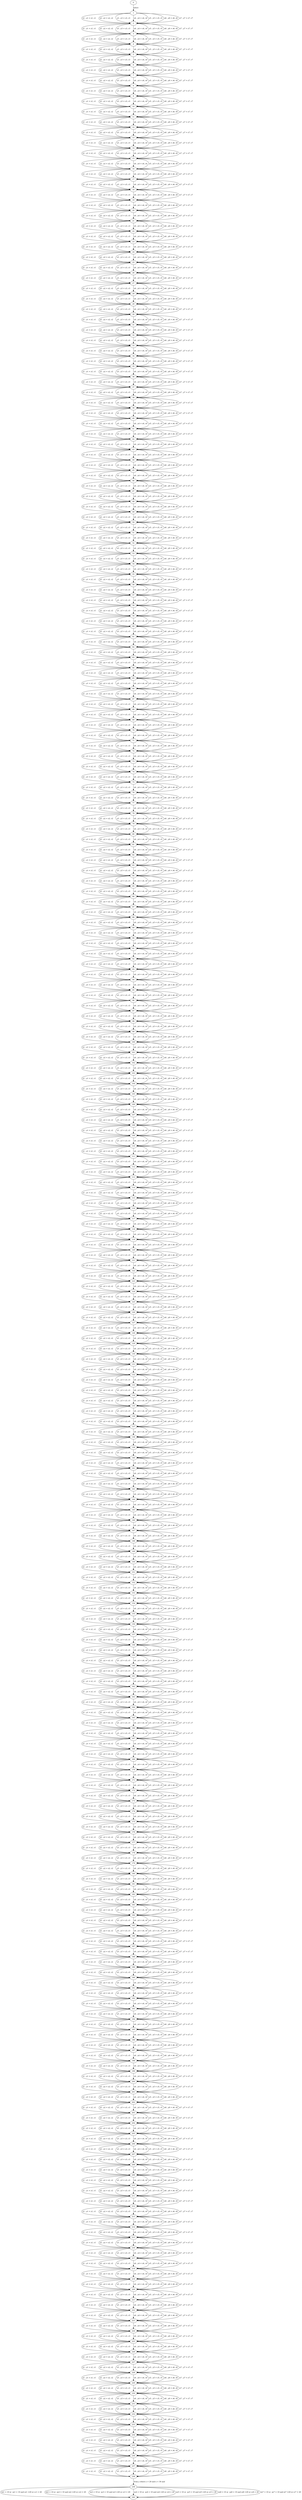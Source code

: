 digraph g{0;
1;
2;
3;
4;
5;
6;
7;
8;
9;
10;
11;
12;
13;
14;
15;
16;
17;
18;
19;
20;
21;
22;
23;
24;
25;
26;
27;
28;
29;
30;
31;
32;
33;
34;
35;
36;
37;
38;
39;
40;
41;
42;
43;
44;
45;
46;
47;
48;
49;
50;
51;
52;
53;
54;
55;
56;
57;
58;
59;
60;
61;
62;
63;
64;
65;
66;
67;
68;
69;
70;
71;
72;
73;
74;
75;
76;
77;
78;
79;
80;
81;
82;
83;
84;
85;
86;
87;
88;
89;
90;
91;
92;
93;
94;
95;
96;
97;
98;
99;
100;
101;
102;
103;
104;
105;
106;
107;
108;
109;
110;
111;
112;
113;
114;
115;
116;
117;
118;
119;
120;
121;
122;
123;
124;
125;
126;
127;
128;
129;
130;
131;
132;
133;
134;
135;
136;
137;
138;
139;
140;
141;
142;
143;
144;
145;
146;
147;
148;
149;
150;
151;
152;
153;
154;
155;
156;
157;
158;
159;
160;
161;
162;
163;
164;
165;
166;
167;
168;
169;
170;
171;
172;
173;
174;
175;
176;
177;
178;
179;
180;
181;
182;
183;
184;
185;
186;
187;
188;
189;
190;
191;
192;
193;
194;
195;
196;
197;
198;
199;
200;
201;
202;
203;
204;
205;
206;
207;
208;
209;
210;
211;
212;
213;
214;
215;
216;
217;
218;
219;
220;
221;
222;
223;
224;
225;
226;
227;
228;
229;
230;
231;
232;
233;
234;
235;
236;
237;
238;
239;
240;
0 -> 1 [ label="select "];
1 -> 2 [ label=" x1 , y1 + z1, c1 "];
1 -> 2 [ label=" x2 , y2 + z2, c2 "];
1 -> 2 [ label=" x3 , y3 + z3, c3 "];
1 -> 2 [ label=" x4 , y4 + z4, c4 "];
1 -> 2 [ label=" x5 , y5 + z5, c5 "];
1 -> 2 [ label=" x6 , y6 + z6, c6 "];
1 -> 2 [ label=" x7 , y7 + z7, c7 "];
2 -> 3 [ label=" x1 , y1 + z1, c1 "];
2 -> 3 [ label=" x2 , y2 + z2, c2 "];
2 -> 3 [ label=" x3 , y3 + z3, c3 "];
2 -> 3 [ label=" x4 , y4 + z4, c4 "];
2 -> 3 [ label=" x5 , y5 + z5, c5 "];
2 -> 3 [ label=" x6 , y6 + z6, c6 "];
2 -> 3 [ label=" x7 , y7 + z7, c7 "];
3 -> 4 [ label=" x1 , y1 + z1, c1 "];
3 -> 4 [ label=" x2 , y2 + z2, c2 "];
3 -> 4 [ label=" x3 , y3 + z3, c3 "];
3 -> 4 [ label=" x4 , y4 + z4, c4 "];
3 -> 4 [ label=" x5 , y5 + z5, c5 "];
3 -> 4 [ label=" x6 , y6 + z6, c6 "];
3 -> 4 [ label=" x7 , y7 + z7, c7 "];
4 -> 5 [ label=" x1 , y1 + z1, c1 "];
4 -> 5 [ label=" x2 , y2 + z2, c2 "];
4 -> 5 [ label=" x3 , y3 + z3, c3 "];
4 -> 5 [ label=" x4 , y4 + z4, c4 "];
4 -> 5 [ label=" x5 , y5 + z5, c5 "];
4 -> 5 [ label=" x6 , y6 + z6, c6 "];
4 -> 5 [ label=" x7 , y7 + z7, c7 "];
5 -> 6 [ label=" x1 , y1 + z1, c1 "];
5 -> 6 [ label=" x2 , y2 + z2, c2 "];
5 -> 6 [ label=" x3 , y3 + z3, c3 "];
5 -> 6 [ label=" x4 , y4 + z4, c4 "];
5 -> 6 [ label=" x5 , y5 + z5, c5 "];
5 -> 6 [ label=" x6 , y6 + z6, c6 "];
5 -> 6 [ label=" x7 , y7 + z7, c7 "];
6 -> 7 [ label=" x1 , y1 + z1, c1 "];
6 -> 7 [ label=" x2 , y2 + z2, c2 "];
6 -> 7 [ label=" x3 , y3 + z3, c3 "];
6 -> 7 [ label=" x4 , y4 + z4, c4 "];
6 -> 7 [ label=" x5 , y5 + z5, c5 "];
6 -> 7 [ label=" x6 , y6 + z6, c6 "];
6 -> 7 [ label=" x7 , y7 + z7, c7 "];
7 -> 8 [ label=" x1 , y1 + z1, c1 "];
7 -> 8 [ label=" x2 , y2 + z2, c2 "];
7 -> 8 [ label=" x3 , y3 + z3, c3 "];
7 -> 8 [ label=" x4 , y4 + z4, c4 "];
7 -> 8 [ label=" x5 , y5 + z5, c5 "];
7 -> 8 [ label=" x6 , y6 + z6, c6 "];
7 -> 8 [ label=" x7 , y7 + z7, c7 "];
8 -> 9 [ label=" x1 , y1 + z1, c1 "];
8 -> 9 [ label=" x2 , y2 + z2, c2 "];
8 -> 9 [ label=" x3 , y3 + z3, c3 "];
8 -> 9 [ label=" x4 , y4 + z4, c4 "];
8 -> 9 [ label=" x5 , y5 + z5, c5 "];
8 -> 9 [ label=" x6 , y6 + z6, c6 "];
8 -> 9 [ label=" x7 , y7 + z7, c7 "];
9 -> 10 [ label=" x1 , y1 + z1, c1 "];
9 -> 10 [ label=" x2 , y2 + z2, c2 "];
9 -> 10 [ label=" x3 , y3 + z3, c3 "];
9 -> 10 [ label=" x4 , y4 + z4, c4 "];
9 -> 10 [ label=" x5 , y5 + z5, c5 "];
9 -> 10 [ label=" x6 , y6 + z6, c6 "];
9 -> 10 [ label=" x7 , y7 + z7, c7 "];
10 -> 11 [ label=" x1 , y1 + z1, c1 "];
10 -> 11 [ label=" x2 , y2 + z2, c2 "];
10 -> 11 [ label=" x3 , y3 + z3, c3 "];
10 -> 11 [ label=" x4 , y4 + z4, c4 "];
10 -> 11 [ label=" x5 , y5 + z5, c5 "];
10 -> 11 [ label=" x6 , y6 + z6, c6 "];
10 -> 11 [ label=" x7 , y7 + z7, c7 "];
11 -> 12 [ label=" x1 , y1 + z1, c1 "];
11 -> 12 [ label=" x2 , y2 + z2, c2 "];
11 -> 12 [ label=" x3 , y3 + z3, c3 "];
11 -> 12 [ label=" x4 , y4 + z4, c4 "];
11 -> 12 [ label=" x5 , y5 + z5, c5 "];
11 -> 12 [ label=" x6 , y6 + z6, c6 "];
11 -> 12 [ label=" x7 , y7 + z7, c7 "];
12 -> 13 [ label=" x1 , y1 + z1, c1 "];
12 -> 13 [ label=" x2 , y2 + z2, c2 "];
12 -> 13 [ label=" x3 , y3 + z3, c3 "];
12 -> 13 [ label=" x4 , y4 + z4, c4 "];
12 -> 13 [ label=" x5 , y5 + z5, c5 "];
12 -> 13 [ label=" x6 , y6 + z6, c6 "];
12 -> 13 [ label=" x7 , y7 + z7, c7 "];
13 -> 14 [ label=" x1 , y1 + z1, c1 "];
13 -> 14 [ label=" x2 , y2 + z2, c2 "];
13 -> 14 [ label=" x3 , y3 + z3, c3 "];
13 -> 14 [ label=" x4 , y4 + z4, c4 "];
13 -> 14 [ label=" x5 , y5 + z5, c5 "];
13 -> 14 [ label=" x6 , y6 + z6, c6 "];
13 -> 14 [ label=" x7 , y7 + z7, c7 "];
14 -> 15 [ label=" x1 , y1 + z1, c1 "];
14 -> 15 [ label=" x2 , y2 + z2, c2 "];
14 -> 15 [ label=" x3 , y3 + z3, c3 "];
14 -> 15 [ label=" x4 , y4 + z4, c4 "];
14 -> 15 [ label=" x5 , y5 + z5, c5 "];
14 -> 15 [ label=" x6 , y6 + z6, c6 "];
14 -> 15 [ label=" x7 , y7 + z7, c7 "];
15 -> 16 [ label=" x1 , y1 + z1, c1 "];
15 -> 16 [ label=" x2 , y2 + z2, c2 "];
15 -> 16 [ label=" x3 , y3 + z3, c3 "];
15 -> 16 [ label=" x4 , y4 + z4, c4 "];
15 -> 16 [ label=" x5 , y5 + z5, c5 "];
15 -> 16 [ label=" x6 , y6 + z6, c6 "];
15 -> 16 [ label=" x7 , y7 + z7, c7 "];
16 -> 17 [ label=" x1 , y1 + z1, c1 "];
16 -> 17 [ label=" x2 , y2 + z2, c2 "];
16 -> 17 [ label=" x3 , y3 + z3, c3 "];
16 -> 17 [ label=" x4 , y4 + z4, c4 "];
16 -> 17 [ label=" x5 , y5 + z5, c5 "];
16 -> 17 [ label=" x6 , y6 + z6, c6 "];
16 -> 17 [ label=" x7 , y7 + z7, c7 "];
17 -> 18 [ label=" x1 , y1 + z1, c1 "];
17 -> 18 [ label=" x2 , y2 + z2, c2 "];
17 -> 18 [ label=" x3 , y3 + z3, c3 "];
17 -> 18 [ label=" x4 , y4 + z4, c4 "];
17 -> 18 [ label=" x5 , y5 + z5, c5 "];
17 -> 18 [ label=" x6 , y6 + z6, c6 "];
17 -> 18 [ label=" x7 , y7 + z7, c7 "];
18 -> 19 [ label=" x1 , y1 + z1, c1 "];
18 -> 19 [ label=" x2 , y2 + z2, c2 "];
18 -> 19 [ label=" x3 , y3 + z3, c3 "];
18 -> 19 [ label=" x4 , y4 + z4, c4 "];
18 -> 19 [ label=" x5 , y5 + z5, c5 "];
18 -> 19 [ label=" x6 , y6 + z6, c6 "];
18 -> 19 [ label=" x7 , y7 + z7, c7 "];
19 -> 20 [ label=" x1 , y1 + z1, c1 "];
19 -> 20 [ label=" x2 , y2 + z2, c2 "];
19 -> 20 [ label=" x3 , y3 + z3, c3 "];
19 -> 20 [ label=" x4 , y4 + z4, c4 "];
19 -> 20 [ label=" x5 , y5 + z5, c5 "];
19 -> 20 [ label=" x6 , y6 + z6, c6 "];
19 -> 20 [ label=" x7 , y7 + z7, c7 "];
20 -> 21 [ label=" x1 , y1 + z1, c1 "];
20 -> 21 [ label=" x2 , y2 + z2, c2 "];
20 -> 21 [ label=" x3 , y3 + z3, c3 "];
20 -> 21 [ label=" x4 , y4 + z4, c4 "];
20 -> 21 [ label=" x5 , y5 + z5, c5 "];
20 -> 21 [ label=" x6 , y6 + z6, c6 "];
20 -> 21 [ label=" x7 , y7 + z7, c7 "];
21 -> 22 [ label=" x1 , y1 + z1, c1 "];
21 -> 22 [ label=" x2 , y2 + z2, c2 "];
21 -> 22 [ label=" x3 , y3 + z3, c3 "];
21 -> 22 [ label=" x4 , y4 + z4, c4 "];
21 -> 22 [ label=" x5 , y5 + z5, c5 "];
21 -> 22 [ label=" x6 , y6 + z6, c6 "];
21 -> 22 [ label=" x7 , y7 + z7, c7 "];
22 -> 23 [ label=" x1 , y1 + z1, c1 "];
22 -> 23 [ label=" x2 , y2 + z2, c2 "];
22 -> 23 [ label=" x3 , y3 + z3, c3 "];
22 -> 23 [ label=" x4 , y4 + z4, c4 "];
22 -> 23 [ label=" x5 , y5 + z5, c5 "];
22 -> 23 [ label=" x6 , y6 + z6, c6 "];
22 -> 23 [ label=" x7 , y7 + z7, c7 "];
23 -> 24 [ label=" x1 , y1 + z1, c1 "];
23 -> 24 [ label=" x2 , y2 + z2, c2 "];
23 -> 24 [ label=" x3 , y3 + z3, c3 "];
23 -> 24 [ label=" x4 , y4 + z4, c4 "];
23 -> 24 [ label=" x5 , y5 + z5, c5 "];
23 -> 24 [ label=" x6 , y6 + z6, c6 "];
23 -> 24 [ label=" x7 , y7 + z7, c7 "];
24 -> 25 [ label=" x1 , y1 + z1, c1 "];
24 -> 25 [ label=" x2 , y2 + z2, c2 "];
24 -> 25 [ label=" x3 , y3 + z3, c3 "];
24 -> 25 [ label=" x4 , y4 + z4, c4 "];
24 -> 25 [ label=" x5 , y5 + z5, c5 "];
24 -> 25 [ label=" x6 , y6 + z6, c6 "];
24 -> 25 [ label=" x7 , y7 + z7, c7 "];
25 -> 26 [ label=" x1 , y1 + z1, c1 "];
25 -> 26 [ label=" x2 , y2 + z2, c2 "];
25 -> 26 [ label=" x3 , y3 + z3, c3 "];
25 -> 26 [ label=" x4 , y4 + z4, c4 "];
25 -> 26 [ label=" x5 , y5 + z5, c5 "];
25 -> 26 [ label=" x6 , y6 + z6, c6 "];
25 -> 26 [ label=" x7 , y7 + z7, c7 "];
26 -> 27 [ label=" x1 , y1 + z1, c1 "];
26 -> 27 [ label=" x2 , y2 + z2, c2 "];
26 -> 27 [ label=" x3 , y3 + z3, c3 "];
26 -> 27 [ label=" x4 , y4 + z4, c4 "];
26 -> 27 [ label=" x5 , y5 + z5, c5 "];
26 -> 27 [ label=" x6 , y6 + z6, c6 "];
26 -> 27 [ label=" x7 , y7 + z7, c7 "];
27 -> 28 [ label=" x1 , y1 + z1, c1 "];
27 -> 28 [ label=" x2 , y2 + z2, c2 "];
27 -> 28 [ label=" x3 , y3 + z3, c3 "];
27 -> 28 [ label=" x4 , y4 + z4, c4 "];
27 -> 28 [ label=" x5 , y5 + z5, c5 "];
27 -> 28 [ label=" x6 , y6 + z6, c6 "];
27 -> 28 [ label=" x7 , y7 + z7, c7 "];
28 -> 29 [ label=" x1 , y1 + z1, c1 "];
28 -> 29 [ label=" x2 , y2 + z2, c2 "];
28 -> 29 [ label=" x3 , y3 + z3, c3 "];
28 -> 29 [ label=" x4 , y4 + z4, c4 "];
28 -> 29 [ label=" x5 , y5 + z5, c5 "];
28 -> 29 [ label=" x6 , y6 + z6, c6 "];
28 -> 29 [ label=" x7 , y7 + z7, c7 "];
29 -> 30 [ label=" x1 , y1 + z1, c1 "];
29 -> 30 [ label=" x2 , y2 + z2, c2 "];
29 -> 30 [ label=" x3 , y3 + z3, c3 "];
29 -> 30 [ label=" x4 , y4 + z4, c4 "];
29 -> 30 [ label=" x5 , y5 + z5, c5 "];
29 -> 30 [ label=" x6 , y6 + z6, c6 "];
29 -> 30 [ label=" x7 , y7 + z7, c7 "];
30 -> 31 [ label=" x1 , y1 + z1, c1 "];
30 -> 31 [ label=" x2 , y2 + z2, c2 "];
30 -> 31 [ label=" x3 , y3 + z3, c3 "];
30 -> 31 [ label=" x4 , y4 + z4, c4 "];
30 -> 31 [ label=" x5 , y5 + z5, c5 "];
30 -> 31 [ label=" x6 , y6 + z6, c6 "];
30 -> 31 [ label=" x7 , y7 + z7, c7 "];
31 -> 32 [ label=" x1 , y1 + z1, c1 "];
31 -> 32 [ label=" x2 , y2 + z2, c2 "];
31 -> 32 [ label=" x3 , y3 + z3, c3 "];
31 -> 32 [ label=" x4 , y4 + z4, c4 "];
31 -> 32 [ label=" x5 , y5 + z5, c5 "];
31 -> 32 [ label=" x6 , y6 + z6, c6 "];
31 -> 32 [ label=" x7 , y7 + z7, c7 "];
32 -> 33 [ label=" x1 , y1 + z1, c1 "];
32 -> 33 [ label=" x2 , y2 + z2, c2 "];
32 -> 33 [ label=" x3 , y3 + z3, c3 "];
32 -> 33 [ label=" x4 , y4 + z4, c4 "];
32 -> 33 [ label=" x5 , y5 + z5, c5 "];
32 -> 33 [ label=" x6 , y6 + z6, c6 "];
32 -> 33 [ label=" x7 , y7 + z7, c7 "];
33 -> 34 [ label=" x1 , y1 + z1, c1 "];
33 -> 34 [ label=" x2 , y2 + z2, c2 "];
33 -> 34 [ label=" x3 , y3 + z3, c3 "];
33 -> 34 [ label=" x4 , y4 + z4, c4 "];
33 -> 34 [ label=" x5 , y5 + z5, c5 "];
33 -> 34 [ label=" x6 , y6 + z6, c6 "];
33 -> 34 [ label=" x7 , y7 + z7, c7 "];
34 -> 35 [ label=" x1 , y1 + z1, c1 "];
34 -> 35 [ label=" x2 , y2 + z2, c2 "];
34 -> 35 [ label=" x3 , y3 + z3, c3 "];
34 -> 35 [ label=" x4 , y4 + z4, c4 "];
34 -> 35 [ label=" x5 , y5 + z5, c5 "];
34 -> 35 [ label=" x6 , y6 + z6, c6 "];
34 -> 35 [ label=" x7 , y7 + z7, c7 "];
35 -> 36 [ label=" x1 , y1 + z1, c1 "];
35 -> 36 [ label=" x2 , y2 + z2, c2 "];
35 -> 36 [ label=" x3 , y3 + z3, c3 "];
35 -> 36 [ label=" x4 , y4 + z4, c4 "];
35 -> 36 [ label=" x5 , y5 + z5, c5 "];
35 -> 36 [ label=" x6 , y6 + z6, c6 "];
35 -> 36 [ label=" x7 , y7 + z7, c7 "];
36 -> 37 [ label=" x1 , y1 + z1, c1 "];
36 -> 37 [ label=" x2 , y2 + z2, c2 "];
36 -> 37 [ label=" x3 , y3 + z3, c3 "];
36 -> 37 [ label=" x4 , y4 + z4, c4 "];
36 -> 37 [ label=" x5 , y5 + z5, c5 "];
36 -> 37 [ label=" x6 , y6 + z6, c6 "];
36 -> 37 [ label=" x7 , y7 + z7, c7 "];
37 -> 38 [ label=" x1 , y1 + z1, c1 "];
37 -> 38 [ label=" x2 , y2 + z2, c2 "];
37 -> 38 [ label=" x3 , y3 + z3, c3 "];
37 -> 38 [ label=" x4 , y4 + z4, c4 "];
37 -> 38 [ label=" x5 , y5 + z5, c5 "];
37 -> 38 [ label=" x6 , y6 + z6, c6 "];
37 -> 38 [ label=" x7 , y7 + z7, c7 "];
38 -> 39 [ label=" x1 , y1 + z1, c1 "];
38 -> 39 [ label=" x2 , y2 + z2, c2 "];
38 -> 39 [ label=" x3 , y3 + z3, c3 "];
38 -> 39 [ label=" x4 , y4 + z4, c4 "];
38 -> 39 [ label=" x5 , y5 + z5, c5 "];
38 -> 39 [ label=" x6 , y6 + z6, c6 "];
38 -> 39 [ label=" x7 , y7 + z7, c7 "];
39 -> 40 [ label=" x1 , y1 + z1, c1 "];
39 -> 40 [ label=" x2 , y2 + z2, c2 "];
39 -> 40 [ label=" x3 , y3 + z3, c3 "];
39 -> 40 [ label=" x4 , y4 + z4, c4 "];
39 -> 40 [ label=" x5 , y5 + z5, c5 "];
39 -> 40 [ label=" x6 , y6 + z6, c6 "];
39 -> 40 [ label=" x7 , y7 + z7, c7 "];
40 -> 41 [ label=" x1 , y1 + z1, c1 "];
40 -> 41 [ label=" x2 , y2 + z2, c2 "];
40 -> 41 [ label=" x3 , y3 + z3, c3 "];
40 -> 41 [ label=" x4 , y4 + z4, c4 "];
40 -> 41 [ label=" x5 , y5 + z5, c5 "];
40 -> 41 [ label=" x6 , y6 + z6, c6 "];
40 -> 41 [ label=" x7 , y7 + z7, c7 "];
41 -> 42 [ label=" x1 , y1 + z1, c1 "];
41 -> 42 [ label=" x2 , y2 + z2, c2 "];
41 -> 42 [ label=" x3 , y3 + z3, c3 "];
41 -> 42 [ label=" x4 , y4 + z4, c4 "];
41 -> 42 [ label=" x5 , y5 + z5, c5 "];
41 -> 42 [ label=" x6 , y6 + z6, c6 "];
41 -> 42 [ label=" x7 , y7 + z7, c7 "];
42 -> 43 [ label=" x1 , y1 + z1, c1 "];
42 -> 43 [ label=" x2 , y2 + z2, c2 "];
42 -> 43 [ label=" x3 , y3 + z3, c3 "];
42 -> 43 [ label=" x4 , y4 + z4, c4 "];
42 -> 43 [ label=" x5 , y5 + z5, c5 "];
42 -> 43 [ label=" x6 , y6 + z6, c6 "];
42 -> 43 [ label=" x7 , y7 + z7, c7 "];
43 -> 44 [ label=" x1 , y1 + z1, c1 "];
43 -> 44 [ label=" x2 , y2 + z2, c2 "];
43 -> 44 [ label=" x3 , y3 + z3, c3 "];
43 -> 44 [ label=" x4 , y4 + z4, c4 "];
43 -> 44 [ label=" x5 , y5 + z5, c5 "];
43 -> 44 [ label=" x6 , y6 + z6, c6 "];
43 -> 44 [ label=" x7 , y7 + z7, c7 "];
44 -> 45 [ label=" x1 , y1 + z1, c1 "];
44 -> 45 [ label=" x2 , y2 + z2, c2 "];
44 -> 45 [ label=" x3 , y3 + z3, c3 "];
44 -> 45 [ label=" x4 , y4 + z4, c4 "];
44 -> 45 [ label=" x5 , y5 + z5, c5 "];
44 -> 45 [ label=" x6 , y6 + z6, c6 "];
44 -> 45 [ label=" x7 , y7 + z7, c7 "];
45 -> 46 [ label=" x1 , y1 + z1, c1 "];
45 -> 46 [ label=" x2 , y2 + z2, c2 "];
45 -> 46 [ label=" x3 , y3 + z3, c3 "];
45 -> 46 [ label=" x4 , y4 + z4, c4 "];
45 -> 46 [ label=" x5 , y5 + z5, c5 "];
45 -> 46 [ label=" x6 , y6 + z6, c6 "];
45 -> 46 [ label=" x7 , y7 + z7, c7 "];
46 -> 47 [ label=" x1 , y1 + z1, c1 "];
46 -> 47 [ label=" x2 , y2 + z2, c2 "];
46 -> 47 [ label=" x3 , y3 + z3, c3 "];
46 -> 47 [ label=" x4 , y4 + z4, c4 "];
46 -> 47 [ label=" x5 , y5 + z5, c5 "];
46 -> 47 [ label=" x6 , y6 + z6, c6 "];
46 -> 47 [ label=" x7 , y7 + z7, c7 "];
47 -> 48 [ label=" x1 , y1 + z1, c1 "];
47 -> 48 [ label=" x2 , y2 + z2, c2 "];
47 -> 48 [ label=" x3 , y3 + z3, c3 "];
47 -> 48 [ label=" x4 , y4 + z4, c4 "];
47 -> 48 [ label=" x5 , y5 + z5, c5 "];
47 -> 48 [ label=" x6 , y6 + z6, c6 "];
47 -> 48 [ label=" x7 , y7 + z7, c7 "];
48 -> 49 [ label=" x1 , y1 + z1, c1 "];
48 -> 49 [ label=" x2 , y2 + z2, c2 "];
48 -> 49 [ label=" x3 , y3 + z3, c3 "];
48 -> 49 [ label=" x4 , y4 + z4, c4 "];
48 -> 49 [ label=" x5 , y5 + z5, c5 "];
48 -> 49 [ label=" x6 , y6 + z6, c6 "];
48 -> 49 [ label=" x7 , y7 + z7, c7 "];
49 -> 50 [ label=" x1 , y1 + z1, c1 "];
49 -> 50 [ label=" x2 , y2 + z2, c2 "];
49 -> 50 [ label=" x3 , y3 + z3, c3 "];
49 -> 50 [ label=" x4 , y4 + z4, c4 "];
49 -> 50 [ label=" x5 , y5 + z5, c5 "];
49 -> 50 [ label=" x6 , y6 + z6, c6 "];
49 -> 50 [ label=" x7 , y7 + z7, c7 "];
50 -> 51 [ label=" x1 , y1 + z1, c1 "];
50 -> 51 [ label=" x2 , y2 + z2, c2 "];
50 -> 51 [ label=" x3 , y3 + z3, c3 "];
50 -> 51 [ label=" x4 , y4 + z4, c4 "];
50 -> 51 [ label=" x5 , y5 + z5, c5 "];
50 -> 51 [ label=" x6 , y6 + z6, c6 "];
50 -> 51 [ label=" x7 , y7 + z7, c7 "];
51 -> 52 [ label=" x1 , y1 + z1, c1 "];
51 -> 52 [ label=" x2 , y2 + z2, c2 "];
51 -> 52 [ label=" x3 , y3 + z3, c3 "];
51 -> 52 [ label=" x4 , y4 + z4, c4 "];
51 -> 52 [ label=" x5 , y5 + z5, c5 "];
51 -> 52 [ label=" x6 , y6 + z6, c6 "];
51 -> 52 [ label=" x7 , y7 + z7, c7 "];
52 -> 53 [ label=" x1 , y1 + z1, c1 "];
52 -> 53 [ label=" x2 , y2 + z2, c2 "];
52 -> 53 [ label=" x3 , y3 + z3, c3 "];
52 -> 53 [ label=" x4 , y4 + z4, c4 "];
52 -> 53 [ label=" x5 , y5 + z5, c5 "];
52 -> 53 [ label=" x6 , y6 + z6, c6 "];
52 -> 53 [ label=" x7 , y7 + z7, c7 "];
53 -> 54 [ label=" x1 , y1 + z1, c1 "];
53 -> 54 [ label=" x2 , y2 + z2, c2 "];
53 -> 54 [ label=" x3 , y3 + z3, c3 "];
53 -> 54 [ label=" x4 , y4 + z4, c4 "];
53 -> 54 [ label=" x5 , y5 + z5, c5 "];
53 -> 54 [ label=" x6 , y6 + z6, c6 "];
53 -> 54 [ label=" x7 , y7 + z7, c7 "];
54 -> 55 [ label=" x1 , y1 + z1, c1 "];
54 -> 55 [ label=" x2 , y2 + z2, c2 "];
54 -> 55 [ label=" x3 , y3 + z3, c3 "];
54 -> 55 [ label=" x4 , y4 + z4, c4 "];
54 -> 55 [ label=" x5 , y5 + z5, c5 "];
54 -> 55 [ label=" x6 , y6 + z6, c6 "];
54 -> 55 [ label=" x7 , y7 + z7, c7 "];
55 -> 56 [ label=" x1 , y1 + z1, c1 "];
55 -> 56 [ label=" x2 , y2 + z2, c2 "];
55 -> 56 [ label=" x3 , y3 + z3, c3 "];
55 -> 56 [ label=" x4 , y4 + z4, c4 "];
55 -> 56 [ label=" x5 , y5 + z5, c5 "];
55 -> 56 [ label=" x6 , y6 + z6, c6 "];
55 -> 56 [ label=" x7 , y7 + z7, c7 "];
56 -> 57 [ label=" x1 , y1 + z1, c1 "];
56 -> 57 [ label=" x2 , y2 + z2, c2 "];
56 -> 57 [ label=" x3 , y3 + z3, c3 "];
56 -> 57 [ label=" x4 , y4 + z4, c4 "];
56 -> 57 [ label=" x5 , y5 + z5, c5 "];
56 -> 57 [ label=" x6 , y6 + z6, c6 "];
56 -> 57 [ label=" x7 , y7 + z7, c7 "];
57 -> 58 [ label=" x1 , y1 + z1, c1 "];
57 -> 58 [ label=" x2 , y2 + z2, c2 "];
57 -> 58 [ label=" x3 , y3 + z3, c3 "];
57 -> 58 [ label=" x4 , y4 + z4, c4 "];
57 -> 58 [ label=" x5 , y5 + z5, c5 "];
57 -> 58 [ label=" x6 , y6 + z6, c6 "];
57 -> 58 [ label=" x7 , y7 + z7, c7 "];
58 -> 59 [ label=" x1 , y1 + z1, c1 "];
58 -> 59 [ label=" x2 , y2 + z2, c2 "];
58 -> 59 [ label=" x3 , y3 + z3, c3 "];
58 -> 59 [ label=" x4 , y4 + z4, c4 "];
58 -> 59 [ label=" x5 , y5 + z5, c5 "];
58 -> 59 [ label=" x6 , y6 + z6, c6 "];
58 -> 59 [ label=" x7 , y7 + z7, c7 "];
59 -> 60 [ label=" x1 , y1 + z1, c1 "];
59 -> 60 [ label=" x2 , y2 + z2, c2 "];
59 -> 60 [ label=" x3 , y3 + z3, c3 "];
59 -> 60 [ label=" x4 , y4 + z4, c4 "];
59 -> 60 [ label=" x5 , y5 + z5, c5 "];
59 -> 60 [ label=" x6 , y6 + z6, c6 "];
59 -> 60 [ label=" x7 , y7 + z7, c7 "];
60 -> 61 [ label=" x1 , y1 + z1, c1 "];
60 -> 61 [ label=" x2 , y2 + z2, c2 "];
60 -> 61 [ label=" x3 , y3 + z3, c3 "];
60 -> 61 [ label=" x4 , y4 + z4, c4 "];
60 -> 61 [ label=" x5 , y5 + z5, c5 "];
60 -> 61 [ label=" x6 , y6 + z6, c6 "];
60 -> 61 [ label=" x7 , y7 + z7, c7 "];
61 -> 62 [ label=" x1 , y1 + z1, c1 "];
61 -> 62 [ label=" x2 , y2 + z2, c2 "];
61 -> 62 [ label=" x3 , y3 + z3, c3 "];
61 -> 62 [ label=" x4 , y4 + z4, c4 "];
61 -> 62 [ label=" x5 , y5 + z5, c5 "];
61 -> 62 [ label=" x6 , y6 + z6, c6 "];
61 -> 62 [ label=" x7 , y7 + z7, c7 "];
62 -> 63 [ label=" x1 , y1 + z1, c1 "];
62 -> 63 [ label=" x2 , y2 + z2, c2 "];
62 -> 63 [ label=" x3 , y3 + z3, c3 "];
62 -> 63 [ label=" x4 , y4 + z4, c4 "];
62 -> 63 [ label=" x5 , y5 + z5, c5 "];
62 -> 63 [ label=" x6 , y6 + z6, c6 "];
62 -> 63 [ label=" x7 , y7 + z7, c7 "];
63 -> 64 [ label=" x1 , y1 + z1, c1 "];
63 -> 64 [ label=" x2 , y2 + z2, c2 "];
63 -> 64 [ label=" x3 , y3 + z3, c3 "];
63 -> 64 [ label=" x4 , y4 + z4, c4 "];
63 -> 64 [ label=" x5 , y5 + z5, c5 "];
63 -> 64 [ label=" x6 , y6 + z6, c6 "];
63 -> 64 [ label=" x7 , y7 + z7, c7 "];
64 -> 65 [ label=" x1 , y1 + z1, c1 "];
64 -> 65 [ label=" x2 , y2 + z2, c2 "];
64 -> 65 [ label=" x3 , y3 + z3, c3 "];
64 -> 65 [ label=" x4 , y4 + z4, c4 "];
64 -> 65 [ label=" x5 , y5 + z5, c5 "];
64 -> 65 [ label=" x6 , y6 + z6, c6 "];
64 -> 65 [ label=" x7 , y7 + z7, c7 "];
65 -> 66 [ label=" x1 , y1 + z1, c1 "];
65 -> 66 [ label=" x2 , y2 + z2, c2 "];
65 -> 66 [ label=" x3 , y3 + z3, c3 "];
65 -> 66 [ label=" x4 , y4 + z4, c4 "];
65 -> 66 [ label=" x5 , y5 + z5, c5 "];
65 -> 66 [ label=" x6 , y6 + z6, c6 "];
65 -> 66 [ label=" x7 , y7 + z7, c7 "];
66 -> 67 [ label=" x1 , y1 + z1, c1 "];
66 -> 67 [ label=" x2 , y2 + z2, c2 "];
66 -> 67 [ label=" x3 , y3 + z3, c3 "];
66 -> 67 [ label=" x4 , y4 + z4, c4 "];
66 -> 67 [ label=" x5 , y5 + z5, c5 "];
66 -> 67 [ label=" x6 , y6 + z6, c6 "];
66 -> 67 [ label=" x7 , y7 + z7, c7 "];
67 -> 68 [ label=" x1 , y1 + z1, c1 "];
67 -> 68 [ label=" x2 , y2 + z2, c2 "];
67 -> 68 [ label=" x3 , y3 + z3, c3 "];
67 -> 68 [ label=" x4 , y4 + z4, c4 "];
67 -> 68 [ label=" x5 , y5 + z5, c5 "];
67 -> 68 [ label=" x6 , y6 + z6, c6 "];
67 -> 68 [ label=" x7 , y7 + z7, c7 "];
68 -> 69 [ label=" x1 , y1 + z1, c1 "];
68 -> 69 [ label=" x2 , y2 + z2, c2 "];
68 -> 69 [ label=" x3 , y3 + z3, c3 "];
68 -> 69 [ label=" x4 , y4 + z4, c4 "];
68 -> 69 [ label=" x5 , y5 + z5, c5 "];
68 -> 69 [ label=" x6 , y6 + z6, c6 "];
68 -> 69 [ label=" x7 , y7 + z7, c7 "];
69 -> 70 [ label=" x1 , y1 + z1, c1 "];
69 -> 70 [ label=" x2 , y2 + z2, c2 "];
69 -> 70 [ label=" x3 , y3 + z3, c3 "];
69 -> 70 [ label=" x4 , y4 + z4, c4 "];
69 -> 70 [ label=" x5 , y5 + z5, c5 "];
69 -> 70 [ label=" x6 , y6 + z6, c6 "];
69 -> 70 [ label=" x7 , y7 + z7, c7 "];
70 -> 71 [ label=" x1 , y1 + z1, c1 "];
70 -> 71 [ label=" x2 , y2 + z2, c2 "];
70 -> 71 [ label=" x3 , y3 + z3, c3 "];
70 -> 71 [ label=" x4 , y4 + z4, c4 "];
70 -> 71 [ label=" x5 , y5 + z5, c5 "];
70 -> 71 [ label=" x6 , y6 + z6, c6 "];
70 -> 71 [ label=" x7 , y7 + z7, c7 "];
71 -> 72 [ label=" x1 , y1 + z1, c1 "];
71 -> 72 [ label=" x2 , y2 + z2, c2 "];
71 -> 72 [ label=" x3 , y3 + z3, c3 "];
71 -> 72 [ label=" x4 , y4 + z4, c4 "];
71 -> 72 [ label=" x5 , y5 + z5, c5 "];
71 -> 72 [ label=" x6 , y6 + z6, c6 "];
71 -> 72 [ label=" x7 , y7 + z7, c7 "];
72 -> 73 [ label=" x1 , y1 + z1, c1 "];
72 -> 73 [ label=" x2 , y2 + z2, c2 "];
72 -> 73 [ label=" x3 , y3 + z3, c3 "];
72 -> 73 [ label=" x4 , y4 + z4, c4 "];
72 -> 73 [ label=" x5 , y5 + z5, c5 "];
72 -> 73 [ label=" x6 , y6 + z6, c6 "];
72 -> 73 [ label=" x7 , y7 + z7, c7 "];
73 -> 74 [ label=" x1 , y1 + z1, c1 "];
73 -> 74 [ label=" x2 , y2 + z2, c2 "];
73 -> 74 [ label=" x3 , y3 + z3, c3 "];
73 -> 74 [ label=" x4 , y4 + z4, c4 "];
73 -> 74 [ label=" x5 , y5 + z5, c5 "];
73 -> 74 [ label=" x6 , y6 + z6, c6 "];
73 -> 74 [ label=" x7 , y7 + z7, c7 "];
74 -> 75 [ label=" x1 , y1 + z1, c1 "];
74 -> 75 [ label=" x2 , y2 + z2, c2 "];
74 -> 75 [ label=" x3 , y3 + z3, c3 "];
74 -> 75 [ label=" x4 , y4 + z4, c4 "];
74 -> 75 [ label=" x5 , y5 + z5, c5 "];
74 -> 75 [ label=" x6 , y6 + z6, c6 "];
74 -> 75 [ label=" x7 , y7 + z7, c7 "];
75 -> 76 [ label=" x1 , y1 + z1, c1 "];
75 -> 76 [ label=" x2 , y2 + z2, c2 "];
75 -> 76 [ label=" x3 , y3 + z3, c3 "];
75 -> 76 [ label=" x4 , y4 + z4, c4 "];
75 -> 76 [ label=" x5 , y5 + z5, c5 "];
75 -> 76 [ label=" x6 , y6 + z6, c6 "];
75 -> 76 [ label=" x7 , y7 + z7, c7 "];
76 -> 77 [ label=" x1 , y1 + z1, c1 "];
76 -> 77 [ label=" x2 , y2 + z2, c2 "];
76 -> 77 [ label=" x3 , y3 + z3, c3 "];
76 -> 77 [ label=" x4 , y4 + z4, c4 "];
76 -> 77 [ label=" x5 , y5 + z5, c5 "];
76 -> 77 [ label=" x6 , y6 + z6, c6 "];
76 -> 77 [ label=" x7 , y7 + z7, c7 "];
77 -> 78 [ label=" x1 , y1 + z1, c1 "];
77 -> 78 [ label=" x2 , y2 + z2, c2 "];
77 -> 78 [ label=" x3 , y3 + z3, c3 "];
77 -> 78 [ label=" x4 , y4 + z4, c4 "];
77 -> 78 [ label=" x5 , y5 + z5, c5 "];
77 -> 78 [ label=" x6 , y6 + z6, c6 "];
77 -> 78 [ label=" x7 , y7 + z7, c7 "];
78 -> 79 [ label=" x1 , y1 + z1, c1 "];
78 -> 79 [ label=" x2 , y2 + z2, c2 "];
78 -> 79 [ label=" x3 , y3 + z3, c3 "];
78 -> 79 [ label=" x4 , y4 + z4, c4 "];
78 -> 79 [ label=" x5 , y5 + z5, c5 "];
78 -> 79 [ label=" x6 , y6 + z6, c6 "];
78 -> 79 [ label=" x7 , y7 + z7, c7 "];
79 -> 80 [ label=" x1 , y1 + z1, c1 "];
79 -> 80 [ label=" x2 , y2 + z2, c2 "];
79 -> 80 [ label=" x3 , y3 + z3, c3 "];
79 -> 80 [ label=" x4 , y4 + z4, c4 "];
79 -> 80 [ label=" x5 , y5 + z5, c5 "];
79 -> 80 [ label=" x6 , y6 + z6, c6 "];
79 -> 80 [ label=" x7 , y7 + z7, c7 "];
80 -> 81 [ label=" x1 , y1 + z1, c1 "];
80 -> 81 [ label=" x2 , y2 + z2, c2 "];
80 -> 81 [ label=" x3 , y3 + z3, c3 "];
80 -> 81 [ label=" x4 , y4 + z4, c4 "];
80 -> 81 [ label=" x5 , y5 + z5, c5 "];
80 -> 81 [ label=" x6 , y6 + z6, c6 "];
80 -> 81 [ label=" x7 , y7 + z7, c7 "];
81 -> 82 [ label=" x1 , y1 + z1, c1 "];
81 -> 82 [ label=" x2 , y2 + z2, c2 "];
81 -> 82 [ label=" x3 , y3 + z3, c3 "];
81 -> 82 [ label=" x4 , y4 + z4, c4 "];
81 -> 82 [ label=" x5 , y5 + z5, c5 "];
81 -> 82 [ label=" x6 , y6 + z6, c6 "];
81 -> 82 [ label=" x7 , y7 + z7, c7 "];
82 -> 83 [ label=" x1 , y1 + z1, c1 "];
82 -> 83 [ label=" x2 , y2 + z2, c2 "];
82 -> 83 [ label=" x3 , y3 + z3, c3 "];
82 -> 83 [ label=" x4 , y4 + z4, c4 "];
82 -> 83 [ label=" x5 , y5 + z5, c5 "];
82 -> 83 [ label=" x6 , y6 + z6, c6 "];
82 -> 83 [ label=" x7 , y7 + z7, c7 "];
83 -> 84 [ label=" x1 , y1 + z1, c1 "];
83 -> 84 [ label=" x2 , y2 + z2, c2 "];
83 -> 84 [ label=" x3 , y3 + z3, c3 "];
83 -> 84 [ label=" x4 , y4 + z4, c4 "];
83 -> 84 [ label=" x5 , y5 + z5, c5 "];
83 -> 84 [ label=" x6 , y6 + z6, c6 "];
83 -> 84 [ label=" x7 , y7 + z7, c7 "];
84 -> 85 [ label=" x1 , y1 + z1, c1 "];
84 -> 85 [ label=" x2 , y2 + z2, c2 "];
84 -> 85 [ label=" x3 , y3 + z3, c3 "];
84 -> 85 [ label=" x4 , y4 + z4, c4 "];
84 -> 85 [ label=" x5 , y5 + z5, c5 "];
84 -> 85 [ label=" x6 , y6 + z6, c6 "];
84 -> 85 [ label=" x7 , y7 + z7, c7 "];
85 -> 86 [ label=" x1 , y1 + z1, c1 "];
85 -> 86 [ label=" x2 , y2 + z2, c2 "];
85 -> 86 [ label=" x3 , y3 + z3, c3 "];
85 -> 86 [ label=" x4 , y4 + z4, c4 "];
85 -> 86 [ label=" x5 , y5 + z5, c5 "];
85 -> 86 [ label=" x6 , y6 + z6, c6 "];
85 -> 86 [ label=" x7 , y7 + z7, c7 "];
86 -> 87 [ label=" x1 , y1 + z1, c1 "];
86 -> 87 [ label=" x2 , y2 + z2, c2 "];
86 -> 87 [ label=" x3 , y3 + z3, c3 "];
86 -> 87 [ label=" x4 , y4 + z4, c4 "];
86 -> 87 [ label=" x5 , y5 + z5, c5 "];
86 -> 87 [ label=" x6 , y6 + z6, c6 "];
86 -> 87 [ label=" x7 , y7 + z7, c7 "];
87 -> 88 [ label=" x1 , y1 + z1, c1 "];
87 -> 88 [ label=" x2 , y2 + z2, c2 "];
87 -> 88 [ label=" x3 , y3 + z3, c3 "];
87 -> 88 [ label=" x4 , y4 + z4, c4 "];
87 -> 88 [ label=" x5 , y5 + z5, c5 "];
87 -> 88 [ label=" x6 , y6 + z6, c6 "];
87 -> 88 [ label=" x7 , y7 + z7, c7 "];
88 -> 89 [ label=" x1 , y1 + z1, c1 "];
88 -> 89 [ label=" x2 , y2 + z2, c2 "];
88 -> 89 [ label=" x3 , y3 + z3, c3 "];
88 -> 89 [ label=" x4 , y4 + z4, c4 "];
88 -> 89 [ label=" x5 , y5 + z5, c5 "];
88 -> 89 [ label=" x6 , y6 + z6, c6 "];
88 -> 89 [ label=" x7 , y7 + z7, c7 "];
89 -> 90 [ label=" x1 , y1 + z1, c1 "];
89 -> 90 [ label=" x2 , y2 + z2, c2 "];
89 -> 90 [ label=" x3 , y3 + z3, c3 "];
89 -> 90 [ label=" x4 , y4 + z4, c4 "];
89 -> 90 [ label=" x5 , y5 + z5, c5 "];
89 -> 90 [ label=" x6 , y6 + z6, c6 "];
89 -> 90 [ label=" x7 , y7 + z7, c7 "];
90 -> 91 [ label=" x1 , y1 + z1, c1 "];
90 -> 91 [ label=" x2 , y2 + z2, c2 "];
90 -> 91 [ label=" x3 , y3 + z3, c3 "];
90 -> 91 [ label=" x4 , y4 + z4, c4 "];
90 -> 91 [ label=" x5 , y5 + z5, c5 "];
90 -> 91 [ label=" x6 , y6 + z6, c6 "];
90 -> 91 [ label=" x7 , y7 + z7, c7 "];
91 -> 92 [ label=" x1 , y1 + z1, c1 "];
91 -> 92 [ label=" x2 , y2 + z2, c2 "];
91 -> 92 [ label=" x3 , y3 + z3, c3 "];
91 -> 92 [ label=" x4 , y4 + z4, c4 "];
91 -> 92 [ label=" x5 , y5 + z5, c5 "];
91 -> 92 [ label=" x6 , y6 + z6, c6 "];
91 -> 92 [ label=" x7 , y7 + z7, c7 "];
92 -> 93 [ label=" x1 , y1 + z1, c1 "];
92 -> 93 [ label=" x2 , y2 + z2, c2 "];
92 -> 93 [ label=" x3 , y3 + z3, c3 "];
92 -> 93 [ label=" x4 , y4 + z4, c4 "];
92 -> 93 [ label=" x5 , y5 + z5, c5 "];
92 -> 93 [ label=" x6 , y6 + z6, c6 "];
92 -> 93 [ label=" x7 , y7 + z7, c7 "];
93 -> 94 [ label=" x1 , y1 + z1, c1 "];
93 -> 94 [ label=" x2 , y2 + z2, c2 "];
93 -> 94 [ label=" x3 , y3 + z3, c3 "];
93 -> 94 [ label=" x4 , y4 + z4, c4 "];
93 -> 94 [ label=" x5 , y5 + z5, c5 "];
93 -> 94 [ label=" x6 , y6 + z6, c6 "];
93 -> 94 [ label=" x7 , y7 + z7, c7 "];
94 -> 95 [ label=" x1 , y1 + z1, c1 "];
94 -> 95 [ label=" x2 , y2 + z2, c2 "];
94 -> 95 [ label=" x3 , y3 + z3, c3 "];
94 -> 95 [ label=" x4 , y4 + z4, c4 "];
94 -> 95 [ label=" x5 , y5 + z5, c5 "];
94 -> 95 [ label=" x6 , y6 + z6, c6 "];
94 -> 95 [ label=" x7 , y7 + z7, c7 "];
95 -> 96 [ label=" x1 , y1 + z1, c1 "];
95 -> 96 [ label=" x2 , y2 + z2, c2 "];
95 -> 96 [ label=" x3 , y3 + z3, c3 "];
95 -> 96 [ label=" x4 , y4 + z4, c4 "];
95 -> 96 [ label=" x5 , y5 + z5, c5 "];
95 -> 96 [ label=" x6 , y6 + z6, c6 "];
95 -> 96 [ label=" x7 , y7 + z7, c7 "];
96 -> 97 [ label=" x1 , y1 + z1, c1 "];
96 -> 97 [ label=" x2 , y2 + z2, c2 "];
96 -> 97 [ label=" x3 , y3 + z3, c3 "];
96 -> 97 [ label=" x4 , y4 + z4, c4 "];
96 -> 97 [ label=" x5 , y5 + z5, c5 "];
96 -> 97 [ label=" x6 , y6 + z6, c6 "];
96 -> 97 [ label=" x7 , y7 + z7, c7 "];
97 -> 98 [ label=" x1 , y1 + z1, c1 "];
97 -> 98 [ label=" x2 , y2 + z2, c2 "];
97 -> 98 [ label=" x3 , y3 + z3, c3 "];
97 -> 98 [ label=" x4 , y4 + z4, c4 "];
97 -> 98 [ label=" x5 , y5 + z5, c5 "];
97 -> 98 [ label=" x6 , y6 + z6, c6 "];
97 -> 98 [ label=" x7 , y7 + z7, c7 "];
98 -> 99 [ label=" x1 , y1 + z1, c1 "];
98 -> 99 [ label=" x2 , y2 + z2, c2 "];
98 -> 99 [ label=" x3 , y3 + z3, c3 "];
98 -> 99 [ label=" x4 , y4 + z4, c4 "];
98 -> 99 [ label=" x5 , y5 + z5, c5 "];
98 -> 99 [ label=" x6 , y6 + z6, c6 "];
98 -> 99 [ label=" x7 , y7 + z7, c7 "];
99 -> 100 [ label=" x1 , y1 + z1, c1 "];
99 -> 100 [ label=" x2 , y2 + z2, c2 "];
99 -> 100 [ label=" x3 , y3 + z3, c3 "];
99 -> 100 [ label=" x4 , y4 + z4, c4 "];
99 -> 100 [ label=" x5 , y5 + z5, c5 "];
99 -> 100 [ label=" x6 , y6 + z6, c6 "];
99 -> 100 [ label=" x7 , y7 + z7, c7 "];
100 -> 101 [ label=" x1 , y1 + z1, c1 "];
100 -> 101 [ label=" x2 , y2 + z2, c2 "];
100 -> 101 [ label=" x3 , y3 + z3, c3 "];
100 -> 101 [ label=" x4 , y4 + z4, c4 "];
100 -> 101 [ label=" x5 , y5 + z5, c5 "];
100 -> 101 [ label=" x6 , y6 + z6, c6 "];
100 -> 101 [ label=" x7 , y7 + z7, c7 "];
101 -> 102 [ label=" x1 , y1 + z1, c1 "];
101 -> 102 [ label=" x2 , y2 + z2, c2 "];
101 -> 102 [ label=" x3 , y3 + z3, c3 "];
101 -> 102 [ label=" x4 , y4 + z4, c4 "];
101 -> 102 [ label=" x5 , y5 + z5, c5 "];
101 -> 102 [ label=" x6 , y6 + z6, c6 "];
101 -> 102 [ label=" x7 , y7 + z7, c7 "];
102 -> 103 [ label=" x1 , y1 + z1, c1 "];
102 -> 103 [ label=" x2 , y2 + z2, c2 "];
102 -> 103 [ label=" x3 , y3 + z3, c3 "];
102 -> 103 [ label=" x4 , y4 + z4, c4 "];
102 -> 103 [ label=" x5 , y5 + z5, c5 "];
102 -> 103 [ label=" x6 , y6 + z6, c6 "];
102 -> 103 [ label=" x7 , y7 + z7, c7 "];
103 -> 104 [ label=" x1 , y1 + z1, c1 "];
103 -> 104 [ label=" x2 , y2 + z2, c2 "];
103 -> 104 [ label=" x3 , y3 + z3, c3 "];
103 -> 104 [ label=" x4 , y4 + z4, c4 "];
103 -> 104 [ label=" x5 , y5 + z5, c5 "];
103 -> 104 [ label=" x6 , y6 + z6, c6 "];
103 -> 104 [ label=" x7 , y7 + z7, c7 "];
104 -> 105 [ label=" x1 , y1 + z1, c1 "];
104 -> 105 [ label=" x2 , y2 + z2, c2 "];
104 -> 105 [ label=" x3 , y3 + z3, c3 "];
104 -> 105 [ label=" x4 , y4 + z4, c4 "];
104 -> 105 [ label=" x5 , y5 + z5, c5 "];
104 -> 105 [ label=" x6 , y6 + z6, c6 "];
104 -> 105 [ label=" x7 , y7 + z7, c7 "];
105 -> 106 [ label=" x1 , y1 + z1, c1 "];
105 -> 106 [ label=" x2 , y2 + z2, c2 "];
105 -> 106 [ label=" x3 , y3 + z3, c3 "];
105 -> 106 [ label=" x4 , y4 + z4, c4 "];
105 -> 106 [ label=" x5 , y5 + z5, c5 "];
105 -> 106 [ label=" x6 , y6 + z6, c6 "];
105 -> 106 [ label=" x7 , y7 + z7, c7 "];
106 -> 107 [ label=" x1 , y1 + z1, c1 "];
106 -> 107 [ label=" x2 , y2 + z2, c2 "];
106 -> 107 [ label=" x3 , y3 + z3, c3 "];
106 -> 107 [ label=" x4 , y4 + z4, c4 "];
106 -> 107 [ label=" x5 , y5 + z5, c5 "];
106 -> 107 [ label=" x6 , y6 + z6, c6 "];
106 -> 107 [ label=" x7 , y7 + z7, c7 "];
107 -> 108 [ label=" x1 , y1 + z1, c1 "];
107 -> 108 [ label=" x2 , y2 + z2, c2 "];
107 -> 108 [ label=" x3 , y3 + z3, c3 "];
107 -> 108 [ label=" x4 , y4 + z4, c4 "];
107 -> 108 [ label=" x5 , y5 + z5, c5 "];
107 -> 108 [ label=" x6 , y6 + z6, c6 "];
107 -> 108 [ label=" x7 , y7 + z7, c7 "];
108 -> 109 [ label=" x1 , y1 + z1, c1 "];
108 -> 109 [ label=" x2 , y2 + z2, c2 "];
108 -> 109 [ label=" x3 , y3 + z3, c3 "];
108 -> 109 [ label=" x4 , y4 + z4, c4 "];
108 -> 109 [ label=" x5 , y5 + z5, c5 "];
108 -> 109 [ label=" x6 , y6 + z6, c6 "];
108 -> 109 [ label=" x7 , y7 + z7, c7 "];
109 -> 110 [ label=" x1 , y1 + z1, c1 "];
109 -> 110 [ label=" x2 , y2 + z2, c2 "];
109 -> 110 [ label=" x3 , y3 + z3, c3 "];
109 -> 110 [ label=" x4 , y4 + z4, c4 "];
109 -> 110 [ label=" x5 , y5 + z5, c5 "];
109 -> 110 [ label=" x6 , y6 + z6, c6 "];
109 -> 110 [ label=" x7 , y7 + z7, c7 "];
110 -> 111 [ label=" x1 , y1 + z1, c1 "];
110 -> 111 [ label=" x2 , y2 + z2, c2 "];
110 -> 111 [ label=" x3 , y3 + z3, c3 "];
110 -> 111 [ label=" x4 , y4 + z4, c4 "];
110 -> 111 [ label=" x5 , y5 + z5, c5 "];
110 -> 111 [ label=" x6 , y6 + z6, c6 "];
110 -> 111 [ label=" x7 , y7 + z7, c7 "];
111 -> 112 [ label=" x1 , y1 + z1, c1 "];
111 -> 112 [ label=" x2 , y2 + z2, c2 "];
111 -> 112 [ label=" x3 , y3 + z3, c3 "];
111 -> 112 [ label=" x4 , y4 + z4, c4 "];
111 -> 112 [ label=" x5 , y5 + z5, c5 "];
111 -> 112 [ label=" x6 , y6 + z6, c6 "];
111 -> 112 [ label=" x7 , y7 + z7, c7 "];
112 -> 113 [ label=" x1 , y1 + z1, c1 "];
112 -> 113 [ label=" x2 , y2 + z2, c2 "];
112 -> 113 [ label=" x3 , y3 + z3, c3 "];
112 -> 113 [ label=" x4 , y4 + z4, c4 "];
112 -> 113 [ label=" x5 , y5 + z5, c5 "];
112 -> 113 [ label=" x6 , y6 + z6, c6 "];
112 -> 113 [ label=" x7 , y7 + z7, c7 "];
113 -> 114 [ label=" x1 , y1 + z1, c1 "];
113 -> 114 [ label=" x2 , y2 + z2, c2 "];
113 -> 114 [ label=" x3 , y3 + z3, c3 "];
113 -> 114 [ label=" x4 , y4 + z4, c4 "];
113 -> 114 [ label=" x5 , y5 + z5, c5 "];
113 -> 114 [ label=" x6 , y6 + z6, c6 "];
113 -> 114 [ label=" x7 , y7 + z7, c7 "];
114 -> 115 [ label=" x1 , y1 + z1, c1 "];
114 -> 115 [ label=" x2 , y2 + z2, c2 "];
114 -> 115 [ label=" x3 , y3 + z3, c3 "];
114 -> 115 [ label=" x4 , y4 + z4, c4 "];
114 -> 115 [ label=" x5 , y5 + z5, c5 "];
114 -> 115 [ label=" x6 , y6 + z6, c6 "];
114 -> 115 [ label=" x7 , y7 + z7, c7 "];
115 -> 116 [ label=" x1 , y1 + z1, c1 "];
115 -> 116 [ label=" x2 , y2 + z2, c2 "];
115 -> 116 [ label=" x3 , y3 + z3, c3 "];
115 -> 116 [ label=" x4 , y4 + z4, c4 "];
115 -> 116 [ label=" x5 , y5 + z5, c5 "];
115 -> 116 [ label=" x6 , y6 + z6, c6 "];
115 -> 116 [ label=" x7 , y7 + z7, c7 "];
116 -> 117 [ label=" x1 , y1 + z1, c1 "];
116 -> 117 [ label=" x2 , y2 + z2, c2 "];
116 -> 117 [ label=" x3 , y3 + z3, c3 "];
116 -> 117 [ label=" x4 , y4 + z4, c4 "];
116 -> 117 [ label=" x5 , y5 + z5, c5 "];
116 -> 117 [ label=" x6 , y6 + z6, c6 "];
116 -> 117 [ label=" x7 , y7 + z7, c7 "];
117 -> 118 [ label=" x1 , y1 + z1, c1 "];
117 -> 118 [ label=" x2 , y2 + z2, c2 "];
117 -> 118 [ label=" x3 , y3 + z3, c3 "];
117 -> 118 [ label=" x4 , y4 + z4, c4 "];
117 -> 118 [ label=" x5 , y5 + z5, c5 "];
117 -> 118 [ label=" x6 , y6 + z6, c6 "];
117 -> 118 [ label=" x7 , y7 + z7, c7 "];
118 -> 119 [ label=" x1 , y1 + z1, c1 "];
118 -> 119 [ label=" x2 , y2 + z2, c2 "];
118 -> 119 [ label=" x3 , y3 + z3, c3 "];
118 -> 119 [ label=" x4 , y4 + z4, c4 "];
118 -> 119 [ label=" x5 , y5 + z5, c5 "];
118 -> 119 [ label=" x6 , y6 + z6, c6 "];
118 -> 119 [ label=" x7 , y7 + z7, c7 "];
119 -> 120 [ label=" x1 , y1 + z1, c1 "];
119 -> 120 [ label=" x2 , y2 + z2, c2 "];
119 -> 120 [ label=" x3 , y3 + z3, c3 "];
119 -> 120 [ label=" x4 , y4 + z4, c4 "];
119 -> 120 [ label=" x5 , y5 + z5, c5 "];
119 -> 120 [ label=" x6 , y6 + z6, c6 "];
119 -> 120 [ label=" x7 , y7 + z7, c7 "];
120 -> 121 [ label=" x1 , y1 + z1, c1 "];
120 -> 121 [ label=" x2 , y2 + z2, c2 "];
120 -> 121 [ label=" x3 , y3 + z3, c3 "];
120 -> 121 [ label=" x4 , y4 + z4, c4 "];
120 -> 121 [ label=" x5 , y5 + z5, c5 "];
120 -> 121 [ label=" x6 , y6 + z6, c6 "];
120 -> 121 [ label=" x7 , y7 + z7, c7 "];
121 -> 122 [ label=" x1 , y1 + z1, c1 "];
121 -> 122 [ label=" x2 , y2 + z2, c2 "];
121 -> 122 [ label=" x3 , y3 + z3, c3 "];
121 -> 122 [ label=" x4 , y4 + z4, c4 "];
121 -> 122 [ label=" x5 , y5 + z5, c5 "];
121 -> 122 [ label=" x6 , y6 + z6, c6 "];
121 -> 122 [ label=" x7 , y7 + z7, c7 "];
122 -> 123 [ label=" x1 , y1 + z1, c1 "];
122 -> 123 [ label=" x2 , y2 + z2, c2 "];
122 -> 123 [ label=" x3 , y3 + z3, c3 "];
122 -> 123 [ label=" x4 , y4 + z4, c4 "];
122 -> 123 [ label=" x5 , y5 + z5, c5 "];
122 -> 123 [ label=" x6 , y6 + z6, c6 "];
122 -> 123 [ label=" x7 , y7 + z7, c7 "];
123 -> 124 [ label=" x1 , y1 + z1, c1 "];
123 -> 124 [ label=" x2 , y2 + z2, c2 "];
123 -> 124 [ label=" x3 , y3 + z3, c3 "];
123 -> 124 [ label=" x4 , y4 + z4, c4 "];
123 -> 124 [ label=" x5 , y5 + z5, c5 "];
123 -> 124 [ label=" x6 , y6 + z6, c6 "];
123 -> 124 [ label=" x7 , y7 + z7, c7 "];
124 -> 125 [ label=" x1 , y1 + z1, c1 "];
124 -> 125 [ label=" x2 , y2 + z2, c2 "];
124 -> 125 [ label=" x3 , y3 + z3, c3 "];
124 -> 125 [ label=" x4 , y4 + z4, c4 "];
124 -> 125 [ label=" x5 , y5 + z5, c5 "];
124 -> 125 [ label=" x6 , y6 + z6, c6 "];
124 -> 125 [ label=" x7 , y7 + z7, c7 "];
125 -> 126 [ label=" x1 , y1 + z1, c1 "];
125 -> 126 [ label=" x2 , y2 + z2, c2 "];
125 -> 126 [ label=" x3 , y3 + z3, c3 "];
125 -> 126 [ label=" x4 , y4 + z4, c4 "];
125 -> 126 [ label=" x5 , y5 + z5, c5 "];
125 -> 126 [ label=" x6 , y6 + z6, c6 "];
125 -> 126 [ label=" x7 , y7 + z7, c7 "];
126 -> 127 [ label=" x1 , y1 + z1, c1 "];
126 -> 127 [ label=" x2 , y2 + z2, c2 "];
126 -> 127 [ label=" x3 , y3 + z3, c3 "];
126 -> 127 [ label=" x4 , y4 + z4, c4 "];
126 -> 127 [ label=" x5 , y5 + z5, c5 "];
126 -> 127 [ label=" x6 , y6 + z6, c6 "];
126 -> 127 [ label=" x7 , y7 + z7, c7 "];
127 -> 128 [ label=" x1 , y1 + z1, c1 "];
127 -> 128 [ label=" x2 , y2 + z2, c2 "];
127 -> 128 [ label=" x3 , y3 + z3, c3 "];
127 -> 128 [ label=" x4 , y4 + z4, c4 "];
127 -> 128 [ label=" x5 , y5 + z5, c5 "];
127 -> 128 [ label=" x6 , y6 + z6, c6 "];
127 -> 128 [ label=" x7 , y7 + z7, c7 "];
128 -> 129 [ label=" x1 , y1 + z1, c1 "];
128 -> 129 [ label=" x2 , y2 + z2, c2 "];
128 -> 129 [ label=" x3 , y3 + z3, c3 "];
128 -> 129 [ label=" x4 , y4 + z4, c4 "];
128 -> 129 [ label=" x5 , y5 + z5, c5 "];
128 -> 129 [ label=" x6 , y6 + z6, c6 "];
128 -> 129 [ label=" x7 , y7 + z7, c7 "];
129 -> 130 [ label=" x1 , y1 + z1, c1 "];
129 -> 130 [ label=" x2 , y2 + z2, c2 "];
129 -> 130 [ label=" x3 , y3 + z3, c3 "];
129 -> 130 [ label=" x4 , y4 + z4, c4 "];
129 -> 130 [ label=" x5 , y5 + z5, c5 "];
129 -> 130 [ label=" x6 , y6 + z6, c6 "];
129 -> 130 [ label=" x7 , y7 + z7, c7 "];
130 -> 131 [ label=" x1 , y1 + z1, c1 "];
130 -> 131 [ label=" x2 , y2 + z2, c2 "];
130 -> 131 [ label=" x3 , y3 + z3, c3 "];
130 -> 131 [ label=" x4 , y4 + z4, c4 "];
130 -> 131 [ label=" x5 , y5 + z5, c5 "];
130 -> 131 [ label=" x6 , y6 + z6, c6 "];
130 -> 131 [ label=" x7 , y7 + z7, c7 "];
131 -> 132 [ label=" x1 , y1 + z1, c1 "];
131 -> 132 [ label=" x2 , y2 + z2, c2 "];
131 -> 132 [ label=" x3 , y3 + z3, c3 "];
131 -> 132 [ label=" x4 , y4 + z4, c4 "];
131 -> 132 [ label=" x5 , y5 + z5, c5 "];
131 -> 132 [ label=" x6 , y6 + z6, c6 "];
131 -> 132 [ label=" x7 , y7 + z7, c7 "];
132 -> 133 [ label=" x1 , y1 + z1, c1 "];
132 -> 133 [ label=" x2 , y2 + z2, c2 "];
132 -> 133 [ label=" x3 , y3 + z3, c3 "];
132 -> 133 [ label=" x4 , y4 + z4, c4 "];
132 -> 133 [ label=" x5 , y5 + z5, c5 "];
132 -> 133 [ label=" x6 , y6 + z6, c6 "];
132 -> 133 [ label=" x7 , y7 + z7, c7 "];
133 -> 134 [ label=" x1 , y1 + z1, c1 "];
133 -> 134 [ label=" x2 , y2 + z2, c2 "];
133 -> 134 [ label=" x3 , y3 + z3, c3 "];
133 -> 134 [ label=" x4 , y4 + z4, c4 "];
133 -> 134 [ label=" x5 , y5 + z5, c5 "];
133 -> 134 [ label=" x6 , y6 + z6, c6 "];
133 -> 134 [ label=" x7 , y7 + z7, c7 "];
134 -> 135 [ label=" x1 , y1 + z1, c1 "];
134 -> 135 [ label=" x2 , y2 + z2, c2 "];
134 -> 135 [ label=" x3 , y3 + z3, c3 "];
134 -> 135 [ label=" x4 , y4 + z4, c4 "];
134 -> 135 [ label=" x5 , y5 + z5, c5 "];
134 -> 135 [ label=" x6 , y6 + z6, c6 "];
134 -> 135 [ label=" x7 , y7 + z7, c7 "];
135 -> 136 [ label=" x1 , y1 + z1, c1 "];
135 -> 136 [ label=" x2 , y2 + z2, c2 "];
135 -> 136 [ label=" x3 , y3 + z3, c3 "];
135 -> 136 [ label=" x4 , y4 + z4, c4 "];
135 -> 136 [ label=" x5 , y5 + z5, c5 "];
135 -> 136 [ label=" x6 , y6 + z6, c6 "];
135 -> 136 [ label=" x7 , y7 + z7, c7 "];
136 -> 137 [ label=" x1 , y1 + z1, c1 "];
136 -> 137 [ label=" x2 , y2 + z2, c2 "];
136 -> 137 [ label=" x3 , y3 + z3, c3 "];
136 -> 137 [ label=" x4 , y4 + z4, c4 "];
136 -> 137 [ label=" x5 , y5 + z5, c5 "];
136 -> 137 [ label=" x6 , y6 + z6, c6 "];
136 -> 137 [ label=" x7 , y7 + z7, c7 "];
137 -> 138 [ label=" x1 , y1 + z1, c1 "];
137 -> 138 [ label=" x2 , y2 + z2, c2 "];
137 -> 138 [ label=" x3 , y3 + z3, c3 "];
137 -> 138 [ label=" x4 , y4 + z4, c4 "];
137 -> 138 [ label=" x5 , y5 + z5, c5 "];
137 -> 138 [ label=" x6 , y6 + z6, c6 "];
137 -> 138 [ label=" x7 , y7 + z7, c7 "];
138 -> 139 [ label=" x1 , y1 + z1, c1 "];
138 -> 139 [ label=" x2 , y2 + z2, c2 "];
138 -> 139 [ label=" x3 , y3 + z3, c3 "];
138 -> 139 [ label=" x4 , y4 + z4, c4 "];
138 -> 139 [ label=" x5 , y5 + z5, c5 "];
138 -> 139 [ label=" x6 , y6 + z6, c6 "];
138 -> 139 [ label=" x7 , y7 + z7, c7 "];
139 -> 140 [ label=" x1 , y1 + z1, c1 "];
139 -> 140 [ label=" x2 , y2 + z2, c2 "];
139 -> 140 [ label=" x3 , y3 + z3, c3 "];
139 -> 140 [ label=" x4 , y4 + z4, c4 "];
139 -> 140 [ label=" x5 , y5 + z5, c5 "];
139 -> 140 [ label=" x6 , y6 + z6, c6 "];
139 -> 140 [ label=" x7 , y7 + z7, c7 "];
140 -> 141 [ label=" x1 , y1 + z1, c1 "];
140 -> 141 [ label=" x2 , y2 + z2, c2 "];
140 -> 141 [ label=" x3 , y3 + z3, c3 "];
140 -> 141 [ label=" x4 , y4 + z4, c4 "];
140 -> 141 [ label=" x5 , y5 + z5, c5 "];
140 -> 141 [ label=" x6 , y6 + z6, c6 "];
140 -> 141 [ label=" x7 , y7 + z7, c7 "];
141 -> 142 [ label=" x1 , y1 + z1, c1 "];
141 -> 142 [ label=" x2 , y2 + z2, c2 "];
141 -> 142 [ label=" x3 , y3 + z3, c3 "];
141 -> 142 [ label=" x4 , y4 + z4, c4 "];
141 -> 142 [ label=" x5 , y5 + z5, c5 "];
141 -> 142 [ label=" x6 , y6 + z6, c6 "];
141 -> 142 [ label=" x7 , y7 + z7, c7 "];
142 -> 143 [ label=" x1 , y1 + z1, c1 "];
142 -> 143 [ label=" x2 , y2 + z2, c2 "];
142 -> 143 [ label=" x3 , y3 + z3, c3 "];
142 -> 143 [ label=" x4 , y4 + z4, c4 "];
142 -> 143 [ label=" x5 , y5 + z5, c5 "];
142 -> 143 [ label=" x6 , y6 + z6, c6 "];
142 -> 143 [ label=" x7 , y7 + z7, c7 "];
143 -> 144 [ label=" x1 , y1 + z1, c1 "];
143 -> 144 [ label=" x2 , y2 + z2, c2 "];
143 -> 144 [ label=" x3 , y3 + z3, c3 "];
143 -> 144 [ label=" x4 , y4 + z4, c4 "];
143 -> 144 [ label=" x5 , y5 + z5, c5 "];
143 -> 144 [ label=" x6 , y6 + z6, c6 "];
143 -> 144 [ label=" x7 , y7 + z7, c7 "];
144 -> 145 [ label=" x1 , y1 + z1, c1 "];
144 -> 145 [ label=" x2 , y2 + z2, c2 "];
144 -> 145 [ label=" x3 , y3 + z3, c3 "];
144 -> 145 [ label=" x4 , y4 + z4, c4 "];
144 -> 145 [ label=" x5 , y5 + z5, c5 "];
144 -> 145 [ label=" x6 , y6 + z6, c6 "];
144 -> 145 [ label=" x7 , y7 + z7, c7 "];
145 -> 146 [ label=" x1 , y1 + z1, c1 "];
145 -> 146 [ label=" x2 , y2 + z2, c2 "];
145 -> 146 [ label=" x3 , y3 + z3, c3 "];
145 -> 146 [ label=" x4 , y4 + z4, c4 "];
145 -> 146 [ label=" x5 , y5 + z5, c5 "];
145 -> 146 [ label=" x6 , y6 + z6, c6 "];
145 -> 146 [ label=" x7 , y7 + z7, c7 "];
146 -> 147 [ label=" x1 , y1 + z1, c1 "];
146 -> 147 [ label=" x2 , y2 + z2, c2 "];
146 -> 147 [ label=" x3 , y3 + z3, c3 "];
146 -> 147 [ label=" x4 , y4 + z4, c4 "];
146 -> 147 [ label=" x5 , y5 + z5, c5 "];
146 -> 147 [ label=" x6 , y6 + z6, c6 "];
146 -> 147 [ label=" x7 , y7 + z7, c7 "];
147 -> 148 [ label=" x1 , y1 + z1, c1 "];
147 -> 148 [ label=" x2 , y2 + z2, c2 "];
147 -> 148 [ label=" x3 , y3 + z3, c3 "];
147 -> 148 [ label=" x4 , y4 + z4, c4 "];
147 -> 148 [ label=" x5 , y5 + z5, c5 "];
147 -> 148 [ label=" x6 , y6 + z6, c6 "];
147 -> 148 [ label=" x7 , y7 + z7, c7 "];
148 -> 149 [ label=" x1 , y1 + z1, c1 "];
148 -> 149 [ label=" x2 , y2 + z2, c2 "];
148 -> 149 [ label=" x3 , y3 + z3, c3 "];
148 -> 149 [ label=" x4 , y4 + z4, c4 "];
148 -> 149 [ label=" x5 , y5 + z5, c5 "];
148 -> 149 [ label=" x6 , y6 + z6, c6 "];
148 -> 149 [ label=" x7 , y7 + z7, c7 "];
149 -> 150 [ label=" x1 , y1 + z1, c1 "];
149 -> 150 [ label=" x2 , y2 + z2, c2 "];
149 -> 150 [ label=" x3 , y3 + z3, c3 "];
149 -> 150 [ label=" x4 , y4 + z4, c4 "];
149 -> 150 [ label=" x5 , y5 + z5, c5 "];
149 -> 150 [ label=" x6 , y6 + z6, c6 "];
149 -> 150 [ label=" x7 , y7 + z7, c7 "];
150 -> 151 [ label=" x1 , y1 + z1, c1 "];
150 -> 151 [ label=" x2 , y2 + z2, c2 "];
150 -> 151 [ label=" x3 , y3 + z3, c3 "];
150 -> 151 [ label=" x4 , y4 + z4, c4 "];
150 -> 151 [ label=" x5 , y5 + z5, c5 "];
150 -> 151 [ label=" x6 , y6 + z6, c6 "];
150 -> 151 [ label=" x7 , y7 + z7, c7 "];
151 -> 152 [ label=" x1 , y1 + z1, c1 "];
151 -> 152 [ label=" x2 , y2 + z2, c2 "];
151 -> 152 [ label=" x3 , y3 + z3, c3 "];
151 -> 152 [ label=" x4 , y4 + z4, c4 "];
151 -> 152 [ label=" x5 , y5 + z5, c5 "];
151 -> 152 [ label=" x6 , y6 + z6, c6 "];
151 -> 152 [ label=" x7 , y7 + z7, c7 "];
152 -> 153 [ label=" x1 , y1 + z1, c1 "];
152 -> 153 [ label=" x2 , y2 + z2, c2 "];
152 -> 153 [ label=" x3 , y3 + z3, c3 "];
152 -> 153 [ label=" x4 , y4 + z4, c4 "];
152 -> 153 [ label=" x5 , y5 + z5, c5 "];
152 -> 153 [ label=" x6 , y6 + z6, c6 "];
152 -> 153 [ label=" x7 , y7 + z7, c7 "];
153 -> 154 [ label=" x1 , y1 + z1, c1 "];
153 -> 154 [ label=" x2 , y2 + z2, c2 "];
153 -> 154 [ label=" x3 , y3 + z3, c3 "];
153 -> 154 [ label=" x4 , y4 + z4, c4 "];
153 -> 154 [ label=" x5 , y5 + z5, c5 "];
153 -> 154 [ label=" x6 , y6 + z6, c6 "];
153 -> 154 [ label=" x7 , y7 + z7, c7 "];
154 -> 155 [ label=" x1 , y1 + z1, c1 "];
154 -> 155 [ label=" x2 , y2 + z2, c2 "];
154 -> 155 [ label=" x3 , y3 + z3, c3 "];
154 -> 155 [ label=" x4 , y4 + z4, c4 "];
154 -> 155 [ label=" x5 , y5 + z5, c5 "];
154 -> 155 [ label=" x6 , y6 + z6, c6 "];
154 -> 155 [ label=" x7 , y7 + z7, c7 "];
155 -> 156 [ label=" x1 , y1 + z1, c1 "];
155 -> 156 [ label=" x2 , y2 + z2, c2 "];
155 -> 156 [ label=" x3 , y3 + z3, c3 "];
155 -> 156 [ label=" x4 , y4 + z4, c4 "];
155 -> 156 [ label=" x5 , y5 + z5, c5 "];
155 -> 156 [ label=" x6 , y6 + z6, c6 "];
155 -> 156 [ label=" x7 , y7 + z7, c7 "];
156 -> 157 [ label=" x1 , y1 + z1, c1 "];
156 -> 157 [ label=" x2 , y2 + z2, c2 "];
156 -> 157 [ label=" x3 , y3 + z3, c3 "];
156 -> 157 [ label=" x4 , y4 + z4, c4 "];
156 -> 157 [ label=" x5 , y5 + z5, c5 "];
156 -> 157 [ label=" x6 , y6 + z6, c6 "];
156 -> 157 [ label=" x7 , y7 + z7, c7 "];
157 -> 158 [ label=" x1 , y1 + z1, c1 "];
157 -> 158 [ label=" x2 , y2 + z2, c2 "];
157 -> 158 [ label=" x3 , y3 + z3, c3 "];
157 -> 158 [ label=" x4 , y4 + z4, c4 "];
157 -> 158 [ label=" x5 , y5 + z5, c5 "];
157 -> 158 [ label=" x6 , y6 + z6, c6 "];
157 -> 158 [ label=" x7 , y7 + z7, c7 "];
158 -> 159 [ label=" x1 , y1 + z1, c1 "];
158 -> 159 [ label=" x2 , y2 + z2, c2 "];
158 -> 159 [ label=" x3 , y3 + z3, c3 "];
158 -> 159 [ label=" x4 , y4 + z4, c4 "];
158 -> 159 [ label=" x5 , y5 + z5, c5 "];
158 -> 159 [ label=" x6 , y6 + z6, c6 "];
158 -> 159 [ label=" x7 , y7 + z7, c7 "];
159 -> 160 [ label=" x1 , y1 + z1, c1 "];
159 -> 160 [ label=" x2 , y2 + z2, c2 "];
159 -> 160 [ label=" x3 , y3 + z3, c3 "];
159 -> 160 [ label=" x4 , y4 + z4, c4 "];
159 -> 160 [ label=" x5 , y5 + z5, c5 "];
159 -> 160 [ label=" x6 , y6 + z6, c6 "];
159 -> 160 [ label=" x7 , y7 + z7, c7 "];
160 -> 161 [ label=" x1 , y1 + z1, c1 "];
160 -> 161 [ label=" x2 , y2 + z2, c2 "];
160 -> 161 [ label=" x3 , y3 + z3, c3 "];
160 -> 161 [ label=" x4 , y4 + z4, c4 "];
160 -> 161 [ label=" x5 , y5 + z5, c5 "];
160 -> 161 [ label=" x6 , y6 + z6, c6 "];
160 -> 161 [ label=" x7 , y7 + z7, c7 "];
161 -> 162 [ label=" x1 , y1 + z1, c1 "];
161 -> 162 [ label=" x2 , y2 + z2, c2 "];
161 -> 162 [ label=" x3 , y3 + z3, c3 "];
161 -> 162 [ label=" x4 , y4 + z4, c4 "];
161 -> 162 [ label=" x5 , y5 + z5, c5 "];
161 -> 162 [ label=" x6 , y6 + z6, c6 "];
161 -> 162 [ label=" x7 , y7 + z7, c7 "];
162 -> 163 [ label=" x1 , y1 + z1, c1 "];
162 -> 163 [ label=" x2 , y2 + z2, c2 "];
162 -> 163 [ label=" x3 , y3 + z3, c3 "];
162 -> 163 [ label=" x4 , y4 + z4, c4 "];
162 -> 163 [ label=" x5 , y5 + z5, c5 "];
162 -> 163 [ label=" x6 , y6 + z6, c6 "];
162 -> 163 [ label=" x7 , y7 + z7, c7 "];
163 -> 164 [ label=" x1 , y1 + z1, c1 "];
163 -> 164 [ label=" x2 , y2 + z2, c2 "];
163 -> 164 [ label=" x3 , y3 + z3, c3 "];
163 -> 164 [ label=" x4 , y4 + z4, c4 "];
163 -> 164 [ label=" x5 , y5 + z5, c5 "];
163 -> 164 [ label=" x6 , y6 + z6, c6 "];
163 -> 164 [ label=" x7 , y7 + z7, c7 "];
164 -> 165 [ label=" x1 , y1 + z1, c1 "];
164 -> 165 [ label=" x2 , y2 + z2, c2 "];
164 -> 165 [ label=" x3 , y3 + z3, c3 "];
164 -> 165 [ label=" x4 , y4 + z4, c4 "];
164 -> 165 [ label=" x5 , y5 + z5, c5 "];
164 -> 165 [ label=" x6 , y6 + z6, c6 "];
164 -> 165 [ label=" x7 , y7 + z7, c7 "];
165 -> 166 [ label=" x1 , y1 + z1, c1 "];
165 -> 166 [ label=" x2 , y2 + z2, c2 "];
165 -> 166 [ label=" x3 , y3 + z3, c3 "];
165 -> 166 [ label=" x4 , y4 + z4, c4 "];
165 -> 166 [ label=" x5 , y5 + z5, c5 "];
165 -> 166 [ label=" x6 , y6 + z6, c6 "];
165 -> 166 [ label=" x7 , y7 + z7, c7 "];
166 -> 167 [ label=" x1 , y1 + z1, c1 "];
166 -> 167 [ label=" x2 , y2 + z2, c2 "];
166 -> 167 [ label=" x3 , y3 + z3, c3 "];
166 -> 167 [ label=" x4 , y4 + z4, c4 "];
166 -> 167 [ label=" x5 , y5 + z5, c5 "];
166 -> 167 [ label=" x6 , y6 + z6, c6 "];
166 -> 167 [ label=" x7 , y7 + z7, c7 "];
167 -> 168 [ label=" x1 , y1 + z1, c1 "];
167 -> 168 [ label=" x2 , y2 + z2, c2 "];
167 -> 168 [ label=" x3 , y3 + z3, c3 "];
167 -> 168 [ label=" x4 , y4 + z4, c4 "];
167 -> 168 [ label=" x5 , y5 + z5, c5 "];
167 -> 168 [ label=" x6 , y6 + z6, c6 "];
167 -> 168 [ label=" x7 , y7 + z7, c7 "];
168 -> 169 [ label=" x1 , y1 + z1, c1 "];
168 -> 169 [ label=" x2 , y2 + z2, c2 "];
168 -> 169 [ label=" x3 , y3 + z3, c3 "];
168 -> 169 [ label=" x4 , y4 + z4, c4 "];
168 -> 169 [ label=" x5 , y5 + z5, c5 "];
168 -> 169 [ label=" x6 , y6 + z6, c6 "];
168 -> 169 [ label=" x7 , y7 + z7, c7 "];
169 -> 170 [ label=" x1 , y1 + z1, c1 "];
169 -> 170 [ label=" x2 , y2 + z2, c2 "];
169 -> 170 [ label=" x3 , y3 + z3, c3 "];
169 -> 170 [ label=" x4 , y4 + z4, c4 "];
169 -> 170 [ label=" x5 , y5 + z5, c5 "];
169 -> 170 [ label=" x6 , y6 + z6, c6 "];
169 -> 170 [ label=" x7 , y7 + z7, c7 "];
170 -> 171 [ label=" x1 , y1 + z1, c1 "];
170 -> 171 [ label=" x2 , y2 + z2, c2 "];
170 -> 171 [ label=" x3 , y3 + z3, c3 "];
170 -> 171 [ label=" x4 , y4 + z4, c4 "];
170 -> 171 [ label=" x5 , y5 + z5, c5 "];
170 -> 171 [ label=" x6 , y6 + z6, c6 "];
170 -> 171 [ label=" x7 , y7 + z7, c7 "];
171 -> 172 [ label=" x1 , y1 + z1, c1 "];
171 -> 172 [ label=" x2 , y2 + z2, c2 "];
171 -> 172 [ label=" x3 , y3 + z3, c3 "];
171 -> 172 [ label=" x4 , y4 + z4, c4 "];
171 -> 172 [ label=" x5 , y5 + z5, c5 "];
171 -> 172 [ label=" x6 , y6 + z6, c6 "];
171 -> 172 [ label=" x7 , y7 + z7, c7 "];
172 -> 173 [ label=" x1 , y1 + z1, c1 "];
172 -> 173 [ label=" x2 , y2 + z2, c2 "];
172 -> 173 [ label=" x3 , y3 + z3, c3 "];
172 -> 173 [ label=" x4 , y4 + z4, c4 "];
172 -> 173 [ label=" x5 , y5 + z5, c5 "];
172 -> 173 [ label=" x6 , y6 + z6, c6 "];
172 -> 173 [ label=" x7 , y7 + z7, c7 "];
173 -> 174 [ label=" x1 , y1 + z1, c1 "];
173 -> 174 [ label=" x2 , y2 + z2, c2 "];
173 -> 174 [ label=" x3 , y3 + z3, c3 "];
173 -> 174 [ label=" x4 , y4 + z4, c4 "];
173 -> 174 [ label=" x5 , y5 + z5, c5 "];
173 -> 174 [ label=" x6 , y6 + z6, c6 "];
173 -> 174 [ label=" x7 , y7 + z7, c7 "];
174 -> 175 [ label=" x1 , y1 + z1, c1 "];
174 -> 175 [ label=" x2 , y2 + z2, c2 "];
174 -> 175 [ label=" x3 , y3 + z3, c3 "];
174 -> 175 [ label=" x4 , y4 + z4, c4 "];
174 -> 175 [ label=" x5 , y5 + z5, c5 "];
174 -> 175 [ label=" x6 , y6 + z6, c6 "];
174 -> 175 [ label=" x7 , y7 + z7, c7 "];
175 -> 176 [ label=" x1 , y1 + z1, c1 "];
175 -> 176 [ label=" x2 , y2 + z2, c2 "];
175 -> 176 [ label=" x3 , y3 + z3, c3 "];
175 -> 176 [ label=" x4 , y4 + z4, c4 "];
175 -> 176 [ label=" x5 , y5 + z5, c5 "];
175 -> 176 [ label=" x6 , y6 + z6, c6 "];
175 -> 176 [ label=" x7 , y7 + z7, c7 "];
176 -> 177 [ label=" x1 , y1 + z1, c1 "];
176 -> 177 [ label=" x2 , y2 + z2, c2 "];
176 -> 177 [ label=" x3 , y3 + z3, c3 "];
176 -> 177 [ label=" x4 , y4 + z4, c4 "];
176 -> 177 [ label=" x5 , y5 + z5, c5 "];
176 -> 177 [ label=" x6 , y6 + z6, c6 "];
176 -> 177 [ label=" x7 , y7 + z7, c7 "];
177 -> 178 [ label=" x1 , y1 + z1, c1 "];
177 -> 178 [ label=" x2 , y2 + z2, c2 "];
177 -> 178 [ label=" x3 , y3 + z3, c3 "];
177 -> 178 [ label=" x4 , y4 + z4, c4 "];
177 -> 178 [ label=" x5 , y5 + z5, c5 "];
177 -> 178 [ label=" x6 , y6 + z6, c6 "];
177 -> 178 [ label=" x7 , y7 + z7, c7 "];
178 -> 179 [ label=" x1 , y1 + z1, c1 "];
178 -> 179 [ label=" x2 , y2 + z2, c2 "];
178 -> 179 [ label=" x3 , y3 + z3, c3 "];
178 -> 179 [ label=" x4 , y4 + z4, c4 "];
178 -> 179 [ label=" x5 , y5 + z5, c5 "];
178 -> 179 [ label=" x6 , y6 + z6, c6 "];
178 -> 179 [ label=" x7 , y7 + z7, c7 "];
179 -> 180 [ label=" x1 , y1 + z1, c1 "];
179 -> 180 [ label=" x2 , y2 + z2, c2 "];
179 -> 180 [ label=" x3 , y3 + z3, c3 "];
179 -> 180 [ label=" x4 , y4 + z4, c4 "];
179 -> 180 [ label=" x5 , y5 + z5, c5 "];
179 -> 180 [ label=" x6 , y6 + z6, c6 "];
179 -> 180 [ label=" x7 , y7 + z7, c7 "];
180 -> 181 [ label=" x1 , y1 + z1, c1 "];
180 -> 181 [ label=" x2 , y2 + z2, c2 "];
180 -> 181 [ label=" x3 , y3 + z3, c3 "];
180 -> 181 [ label=" x4 , y4 + z4, c4 "];
180 -> 181 [ label=" x5 , y5 + z5, c5 "];
180 -> 181 [ label=" x6 , y6 + z6, c6 "];
180 -> 181 [ label=" x7 , y7 + z7, c7 "];
181 -> 182 [ label=" x1 , y1 + z1, c1 "];
181 -> 182 [ label=" x2 , y2 + z2, c2 "];
181 -> 182 [ label=" x3 , y3 + z3, c3 "];
181 -> 182 [ label=" x4 , y4 + z4, c4 "];
181 -> 182 [ label=" x5 , y5 + z5, c5 "];
181 -> 182 [ label=" x6 , y6 + z6, c6 "];
181 -> 182 [ label=" x7 , y7 + z7, c7 "];
182 -> 183 [ label=" x1 , y1 + z1, c1 "];
182 -> 183 [ label=" x2 , y2 + z2, c2 "];
182 -> 183 [ label=" x3 , y3 + z3, c3 "];
182 -> 183 [ label=" x4 , y4 + z4, c4 "];
182 -> 183 [ label=" x5 , y5 + z5, c5 "];
182 -> 183 [ label=" x6 , y6 + z6, c6 "];
182 -> 183 [ label=" x7 , y7 + z7, c7 "];
183 -> 184 [ label=" x1 , y1 + z1, c1 "];
183 -> 184 [ label=" x2 , y2 + z2, c2 "];
183 -> 184 [ label=" x3 , y3 + z3, c3 "];
183 -> 184 [ label=" x4 , y4 + z4, c4 "];
183 -> 184 [ label=" x5 , y5 + z5, c5 "];
183 -> 184 [ label=" x6 , y6 + z6, c6 "];
183 -> 184 [ label=" x7 , y7 + z7, c7 "];
184 -> 185 [ label=" x1 , y1 + z1, c1 "];
184 -> 185 [ label=" x2 , y2 + z2, c2 "];
184 -> 185 [ label=" x3 , y3 + z3, c3 "];
184 -> 185 [ label=" x4 , y4 + z4, c4 "];
184 -> 185 [ label=" x5 , y5 + z5, c5 "];
184 -> 185 [ label=" x6 , y6 + z6, c6 "];
184 -> 185 [ label=" x7 , y7 + z7, c7 "];
185 -> 186 [ label=" x1 , y1 + z1, c1 "];
185 -> 186 [ label=" x2 , y2 + z2, c2 "];
185 -> 186 [ label=" x3 , y3 + z3, c3 "];
185 -> 186 [ label=" x4 , y4 + z4, c4 "];
185 -> 186 [ label=" x5 , y5 + z5, c5 "];
185 -> 186 [ label=" x6 , y6 + z6, c6 "];
185 -> 186 [ label=" x7 , y7 + z7, c7 "];
186 -> 187 [ label=" x1 , y1 + z1, c1 "];
186 -> 187 [ label=" x2 , y2 + z2, c2 "];
186 -> 187 [ label=" x3 , y3 + z3, c3 "];
186 -> 187 [ label=" x4 , y4 + z4, c4 "];
186 -> 187 [ label=" x5 , y5 + z5, c5 "];
186 -> 187 [ label=" x6 , y6 + z6, c6 "];
186 -> 187 [ label=" x7 , y7 + z7, c7 "];
187 -> 188 [ label=" x1 , y1 + z1, c1 "];
187 -> 188 [ label=" x2 , y2 + z2, c2 "];
187 -> 188 [ label=" x3 , y3 + z3, c3 "];
187 -> 188 [ label=" x4 , y4 + z4, c4 "];
187 -> 188 [ label=" x5 , y5 + z5, c5 "];
187 -> 188 [ label=" x6 , y6 + z6, c6 "];
187 -> 188 [ label=" x7 , y7 + z7, c7 "];
188 -> 189 [ label=" x1 , y1 + z1, c1 "];
188 -> 189 [ label=" x2 , y2 + z2, c2 "];
188 -> 189 [ label=" x3 , y3 + z3, c3 "];
188 -> 189 [ label=" x4 , y4 + z4, c4 "];
188 -> 189 [ label=" x5 , y5 + z5, c5 "];
188 -> 189 [ label=" x6 , y6 + z6, c6 "];
188 -> 189 [ label=" x7 , y7 + z7, c7 "];
189 -> 190 [ label=" x1 , y1 + z1, c1 "];
189 -> 190 [ label=" x2 , y2 + z2, c2 "];
189 -> 190 [ label=" x3 , y3 + z3, c3 "];
189 -> 190 [ label=" x4 , y4 + z4, c4 "];
189 -> 190 [ label=" x5 , y5 + z5, c5 "];
189 -> 190 [ label=" x6 , y6 + z6, c6 "];
189 -> 190 [ label=" x7 , y7 + z7, c7 "];
190 -> 191 [ label=" x1 , y1 + z1, c1 "];
190 -> 191 [ label=" x2 , y2 + z2, c2 "];
190 -> 191 [ label=" x3 , y3 + z3, c3 "];
190 -> 191 [ label=" x4 , y4 + z4, c4 "];
190 -> 191 [ label=" x5 , y5 + z5, c5 "];
190 -> 191 [ label=" x6 , y6 + z6, c6 "];
190 -> 191 [ label=" x7 , y7 + z7, c7 "];
191 -> 192 [ label=" x1 , y1 + z1, c1 "];
191 -> 192 [ label=" x2 , y2 + z2, c2 "];
191 -> 192 [ label=" x3 , y3 + z3, c3 "];
191 -> 192 [ label=" x4 , y4 + z4, c4 "];
191 -> 192 [ label=" x5 , y5 + z5, c5 "];
191 -> 192 [ label=" x6 , y6 + z6, c6 "];
191 -> 192 [ label=" x7 , y7 + z7, c7 "];
192 -> 193 [ label=" x1 , y1 + z1, c1 "];
192 -> 193 [ label=" x2 , y2 + z2, c2 "];
192 -> 193 [ label=" x3 , y3 + z3, c3 "];
192 -> 193 [ label=" x4 , y4 + z4, c4 "];
192 -> 193 [ label=" x5 , y5 + z5, c5 "];
192 -> 193 [ label=" x6 , y6 + z6, c6 "];
192 -> 193 [ label=" x7 , y7 + z7, c7 "];
193 -> 194 [ label=" x1 , y1 + z1, c1 "];
193 -> 194 [ label=" x2 , y2 + z2, c2 "];
193 -> 194 [ label=" x3 , y3 + z3, c3 "];
193 -> 194 [ label=" x4 , y4 + z4, c4 "];
193 -> 194 [ label=" x5 , y5 + z5, c5 "];
193 -> 194 [ label=" x6 , y6 + z6, c6 "];
193 -> 194 [ label=" x7 , y7 + z7, c7 "];
194 -> 195 [ label=" x1 , y1 + z1, c1 "];
194 -> 195 [ label=" x2 , y2 + z2, c2 "];
194 -> 195 [ label=" x3 , y3 + z3, c3 "];
194 -> 195 [ label=" x4 , y4 + z4, c4 "];
194 -> 195 [ label=" x5 , y5 + z5, c5 "];
194 -> 195 [ label=" x6 , y6 + z6, c6 "];
194 -> 195 [ label=" x7 , y7 + z7, c7 "];
195 -> 196 [ label=" x1 , y1 + z1, c1 "];
195 -> 196 [ label=" x2 , y2 + z2, c2 "];
195 -> 196 [ label=" x3 , y3 + z3, c3 "];
195 -> 196 [ label=" x4 , y4 + z4, c4 "];
195 -> 196 [ label=" x5 , y5 + z5, c5 "];
195 -> 196 [ label=" x6 , y6 + z6, c6 "];
195 -> 196 [ label=" x7 , y7 + z7, c7 "];
196 -> 197 [ label=" x1 , y1 + z1, c1 "];
196 -> 197 [ label=" x2 , y2 + z2, c2 "];
196 -> 197 [ label=" x3 , y3 + z3, c3 "];
196 -> 197 [ label=" x4 , y4 + z4, c4 "];
196 -> 197 [ label=" x5 , y5 + z5, c5 "];
196 -> 197 [ label=" x6 , y6 + z6, c6 "];
196 -> 197 [ label=" x7 , y7 + z7, c7 "];
197 -> 198 [ label=" x1 , y1 + z1, c1 "];
197 -> 198 [ label=" x2 , y2 + z2, c2 "];
197 -> 198 [ label=" x3 , y3 + z3, c3 "];
197 -> 198 [ label=" x4 , y4 + z4, c4 "];
197 -> 198 [ label=" x5 , y5 + z5, c5 "];
197 -> 198 [ label=" x6 , y6 + z6, c6 "];
197 -> 198 [ label=" x7 , y7 + z7, c7 "];
198 -> 199 [ label=" x1 , y1 + z1, c1 "];
198 -> 199 [ label=" x2 , y2 + z2, c2 "];
198 -> 199 [ label=" x3 , y3 + z3, c3 "];
198 -> 199 [ label=" x4 , y4 + z4, c4 "];
198 -> 199 [ label=" x5 , y5 + z5, c5 "];
198 -> 199 [ label=" x6 , y6 + z6, c6 "];
198 -> 199 [ label=" x7 , y7 + z7, c7 "];
199 -> 200 [ label=" x1 , y1 + z1, c1 "];
199 -> 200 [ label=" x2 , y2 + z2, c2 "];
199 -> 200 [ label=" x3 , y3 + z3, c3 "];
199 -> 200 [ label=" x4 , y4 + z4, c4 "];
199 -> 200 [ label=" x5 , y5 + z5, c5 "];
199 -> 200 [ label=" x6 , y6 + z6, c6 "];
199 -> 200 [ label=" x7 , y7 + z7, c7 "];
200 -> 201 [ label=" x1 , y1 + z1, c1 "];
200 -> 201 [ label=" x2 , y2 + z2, c2 "];
200 -> 201 [ label=" x3 , y3 + z3, c3 "];
200 -> 201 [ label=" x4 , y4 + z4, c4 "];
200 -> 201 [ label=" x5 , y5 + z5, c5 "];
200 -> 201 [ label=" x6 , y6 + z6, c6 "];
200 -> 201 [ label=" x7 , y7 + z7, c7 "];
201 -> 202 [ label=" x1 , y1 + z1, c1 "];
201 -> 202 [ label=" x2 , y2 + z2, c2 "];
201 -> 202 [ label=" x3 , y3 + z3, c3 "];
201 -> 202 [ label=" x4 , y4 + z4, c4 "];
201 -> 202 [ label=" x5 , y5 + z5, c5 "];
201 -> 202 [ label=" x6 , y6 + z6, c6 "];
201 -> 202 [ label=" x7 , y7 + z7, c7 "];
202 -> 203 [ label=" x1 , y1 + z1, c1 "];
202 -> 203 [ label=" x2 , y2 + z2, c2 "];
202 -> 203 [ label=" x3 , y3 + z3, c3 "];
202 -> 203 [ label=" x4 , y4 + z4, c4 "];
202 -> 203 [ label=" x5 , y5 + z5, c5 "];
202 -> 203 [ label=" x6 , y6 + z6, c6 "];
202 -> 203 [ label=" x7 , y7 + z7, c7 "];
203 -> 204 [ label=" x1 , y1 + z1, c1 "];
203 -> 204 [ label=" x2 , y2 + z2, c2 "];
203 -> 204 [ label=" x3 , y3 + z3, c3 "];
203 -> 204 [ label=" x4 , y4 + z4, c4 "];
203 -> 204 [ label=" x5 , y5 + z5, c5 "];
203 -> 204 [ label=" x6 , y6 + z6, c6 "];
203 -> 204 [ label=" x7 , y7 + z7, c7 "];
204 -> 205 [ label=" x1 , y1 + z1, c1 "];
204 -> 205 [ label=" x2 , y2 + z2, c2 "];
204 -> 205 [ label=" x3 , y3 + z3, c3 "];
204 -> 205 [ label=" x4 , y4 + z4, c4 "];
204 -> 205 [ label=" x5 , y5 + z5, c5 "];
204 -> 205 [ label=" x6 , y6 + z6, c6 "];
204 -> 205 [ label=" x7 , y7 + z7, c7 "];
205 -> 206 [ label=" x1 , y1 + z1, c1 "];
205 -> 206 [ label=" x2 , y2 + z2, c2 "];
205 -> 206 [ label=" x3 , y3 + z3, c3 "];
205 -> 206 [ label=" x4 , y4 + z4, c4 "];
205 -> 206 [ label=" x5 , y5 + z5, c5 "];
205 -> 206 [ label=" x6 , y6 + z6, c6 "];
205 -> 206 [ label=" x7 , y7 + z7, c7 "];
206 -> 207 [ label=" x1 , y1 + z1, c1 "];
206 -> 207 [ label=" x2 , y2 + z2, c2 "];
206 -> 207 [ label=" x3 , y3 + z3, c3 "];
206 -> 207 [ label=" x4 , y4 + z4, c4 "];
206 -> 207 [ label=" x5 , y5 + z5, c5 "];
206 -> 207 [ label=" x6 , y6 + z6, c6 "];
206 -> 207 [ label=" x7 , y7 + z7, c7 "];
207 -> 208 [ label=" x1 , y1 + z1, c1 "];
207 -> 208 [ label=" x2 , y2 + z2, c2 "];
207 -> 208 [ label=" x3 , y3 + z3, c3 "];
207 -> 208 [ label=" x4 , y4 + z4, c4 "];
207 -> 208 [ label=" x5 , y5 + z5, c5 "];
207 -> 208 [ label=" x6 , y6 + z6, c6 "];
207 -> 208 [ label=" x7 , y7 + z7, c7 "];
208 -> 209 [ label=" x1 , y1 + z1, c1 "];
208 -> 209 [ label=" x2 , y2 + z2, c2 "];
208 -> 209 [ label=" x3 , y3 + z3, c3 "];
208 -> 209 [ label=" x4 , y4 + z4, c4 "];
208 -> 209 [ label=" x5 , y5 + z5, c5 "];
208 -> 209 [ label=" x6 , y6 + z6, c6 "];
208 -> 209 [ label=" x7 , y7 + z7, c7 "];
209 -> 210 [ label=" x1 , y1 + z1, c1 "];
209 -> 210 [ label=" x2 , y2 + z2, c2 "];
209 -> 210 [ label=" x3 , y3 + z3, c3 "];
209 -> 210 [ label=" x4 , y4 + z4, c4 "];
209 -> 210 [ label=" x5 , y5 + z5, c5 "];
209 -> 210 [ label=" x6 , y6 + z6, c6 "];
209 -> 210 [ label=" x7 , y7 + z7, c7 "];
210 -> 211 [ label=" x1 , y1 + z1, c1 "];
210 -> 211 [ label=" x2 , y2 + z2, c2 "];
210 -> 211 [ label=" x3 , y3 + z3, c3 "];
210 -> 211 [ label=" x4 , y4 + z4, c4 "];
210 -> 211 [ label=" x5 , y5 + z5, c5 "];
210 -> 211 [ label=" x6 , y6 + z6, c6 "];
210 -> 211 [ label=" x7 , y7 + z7, c7 "];
211 -> 212 [ label=" x1 , y1 + z1, c1 "];
211 -> 212 [ label=" x2 , y2 + z2, c2 "];
211 -> 212 [ label=" x3 , y3 + z3, c3 "];
211 -> 212 [ label=" x4 , y4 + z4, c4 "];
211 -> 212 [ label=" x5 , y5 + z5, c5 "];
211 -> 212 [ label=" x6 , y6 + z6, c6 "];
211 -> 212 [ label=" x7 , y7 + z7, c7 "];
212 -> 213 [ label=" x1 , y1 + z1, c1 "];
212 -> 213 [ label=" x2 , y2 + z2, c2 "];
212 -> 213 [ label=" x3 , y3 + z3, c3 "];
212 -> 213 [ label=" x4 , y4 + z4, c4 "];
212 -> 213 [ label=" x5 , y5 + z5, c5 "];
212 -> 213 [ label=" x6 , y6 + z6, c6 "];
212 -> 213 [ label=" x7 , y7 + z7, c7 "];
213 -> 214 [ label=" x1 , y1 + z1, c1 "];
213 -> 214 [ label=" x2 , y2 + z2, c2 "];
213 -> 214 [ label=" x3 , y3 + z3, c3 "];
213 -> 214 [ label=" x4 , y4 + z4, c4 "];
213 -> 214 [ label=" x5 , y5 + z5, c5 "];
213 -> 214 [ label=" x6 , y6 + z6, c6 "];
213 -> 214 [ label=" x7 , y7 + z7, c7 "];
214 -> 215 [ label=" x1 , y1 + z1, c1 "];
214 -> 215 [ label=" x2 , y2 + z2, c2 "];
214 -> 215 [ label=" x3 , y3 + z3, c3 "];
214 -> 215 [ label=" x4 , y4 + z4, c4 "];
214 -> 215 [ label=" x5 , y5 + z5, c5 "];
214 -> 215 [ label=" x6 , y6 + z6, c6 "];
214 -> 215 [ label=" x7 , y7 + z7, c7 "];
215 -> 216 [ label=" x1 , y1 + z1, c1 "];
215 -> 216 [ label=" x2 , y2 + z2, c2 "];
215 -> 216 [ label=" x3 , y3 + z3, c3 "];
215 -> 216 [ label=" x4 , y4 + z4, c4 "];
215 -> 216 [ label=" x5 , y5 + z5, c5 "];
215 -> 216 [ label=" x6 , y6 + z6, c6 "];
215 -> 216 [ label=" x7 , y7 + z7, c7 "];
216 -> 217 [ label=" x1 , y1 + z1, c1 "];
216 -> 217 [ label=" x2 , y2 + z2, c2 "];
216 -> 217 [ label=" x3 , y3 + z3, c3 "];
216 -> 217 [ label=" x4 , y4 + z4, c4 "];
216 -> 217 [ label=" x5 , y5 + z5, c5 "];
216 -> 217 [ label=" x6 , y6 + z6, c6 "];
216 -> 217 [ label=" x7 , y7 + z7, c7 "];
217 -> 218 [ label=" x1 , y1 + z1, c1 "];
217 -> 218 [ label=" x2 , y2 + z2, c2 "];
217 -> 218 [ label=" x3 , y3 + z3, c3 "];
217 -> 218 [ label=" x4 , y4 + z4, c4 "];
217 -> 218 [ label=" x5 , y5 + z5, c5 "];
217 -> 218 [ label=" x6 , y6 + z6, c6 "];
217 -> 218 [ label=" x7 , y7 + z7, c7 "];
218 -> 219 [ label=" x1 , y1 + z1, c1 "];
218 -> 219 [ label=" x2 , y2 + z2, c2 "];
218 -> 219 [ label=" x3 , y3 + z3, c3 "];
218 -> 219 [ label=" x4 , y4 + z4, c4 "];
218 -> 219 [ label=" x5 , y5 + z5, c5 "];
218 -> 219 [ label=" x6 , y6 + z6, c6 "];
218 -> 219 [ label=" x7 , y7 + z7, c7 "];
219 -> 220 [ label=" x1 , y1 + z1, c1 "];
219 -> 220 [ label=" x2 , y2 + z2, c2 "];
219 -> 220 [ label=" x3 , y3 + z3, c3 "];
219 -> 220 [ label=" x4 , y4 + z4, c4 "];
219 -> 220 [ label=" x5 , y5 + z5, c5 "];
219 -> 220 [ label=" x6 , y6 + z6, c6 "];
219 -> 220 [ label=" x7 , y7 + z7, c7 "];
220 -> 221 [ label=" x1 , y1 + z1, c1 "];
220 -> 221 [ label=" x2 , y2 + z2, c2 "];
220 -> 221 [ label=" x3 , y3 + z3, c3 "];
220 -> 221 [ label=" x4 , y4 + z4, c4 "];
220 -> 221 [ label=" x5 , y5 + z5, c5 "];
220 -> 221 [ label=" x6 , y6 + z6, c6 "];
220 -> 221 [ label=" x7 , y7 + z7, c7 "];
221 -> 222 [ label=" x1 , y1 + z1, c1 "];
221 -> 222 [ label=" x2 , y2 + z2, c2 "];
221 -> 222 [ label=" x3 , y3 + z3, c3 "];
221 -> 222 [ label=" x4 , y4 + z4, c4 "];
221 -> 222 [ label=" x5 , y5 + z5, c5 "];
221 -> 222 [ label=" x6 , y6 + z6, c6 "];
221 -> 222 [ label=" x7 , y7 + z7, c7 "];
222 -> 223 [ label=" x1 , y1 + z1, c1 "];
222 -> 223 [ label=" x2 , y2 + z2, c2 "];
222 -> 223 [ label=" x3 , y3 + z3, c3 "];
222 -> 223 [ label=" x4 , y4 + z4, c4 "];
222 -> 223 [ label=" x5 , y5 + z5, c5 "];
222 -> 223 [ label=" x6 , y6 + z6, c6 "];
222 -> 223 [ label=" x7 , y7 + z7, c7 "];
223 -> 224 [ label=" x1 , y1 + z1, c1 "];
223 -> 224 [ label=" x2 , y2 + z2, c2 "];
223 -> 224 [ label=" x3 , y3 + z3, c3 "];
223 -> 224 [ label=" x4 , y4 + z4, c4 "];
223 -> 224 [ label=" x5 , y5 + z5, c5 "];
223 -> 224 [ label=" x6 , y6 + z6, c6 "];
223 -> 224 [ label=" x7 , y7 + z7, c7 "];
224 -> 225 [ label=" x1 , y1 + z1, c1 "];
224 -> 225 [ label=" x2 , y2 + z2, c2 "];
224 -> 225 [ label=" x3 , y3 + z3, c3 "];
224 -> 225 [ label=" x4 , y4 + z4, c4 "];
224 -> 225 [ label=" x5 , y5 + z5, c5 "];
224 -> 225 [ label=" x6 , y6 + z6, c6 "];
224 -> 225 [ label=" x7 , y7 + z7, c7 "];
225 -> 226 [ label=" x1 , y1 + z1, c1 "];
225 -> 226 [ label=" x2 , y2 + z2, c2 "];
225 -> 226 [ label=" x3 , y3 + z3, c3 "];
225 -> 226 [ label=" x4 , y4 + z4, c4 "];
225 -> 226 [ label=" x5 , y5 + z5, c5 "];
225 -> 226 [ label=" x6 , y6 + z6, c6 "];
225 -> 226 [ label=" x7 , y7 + z7, c7 "];
226 -> 227 [ label=" x1 , y1 + z1, c1 "];
226 -> 227 [ label=" x2 , y2 + z2, c2 "];
226 -> 227 [ label=" x3 , y3 + z3, c3 "];
226 -> 227 [ label=" x4 , y4 + z4, c4 "];
226 -> 227 [ label=" x5 , y5 + z5, c5 "];
226 -> 227 [ label=" x6 , y6 + z6, c6 "];
226 -> 227 [ label=" x7 , y7 + z7, c7 "];
227 -> 228 [ label=" x1 , y1 + z1, c1 "];
227 -> 228 [ label=" x2 , y2 + z2, c2 "];
227 -> 228 [ label=" x3 , y3 + z3, c3 "];
227 -> 228 [ label=" x4 , y4 + z4, c4 "];
227 -> 228 [ label=" x5 , y5 + z5, c5 "];
227 -> 228 [ label=" x6 , y6 + z6, c6 "];
227 -> 228 [ label=" x7 , y7 + z7, c7 "];
228 -> 229 [ label=" x1 , y1 + z1, c1 "];
228 -> 229 [ label=" x2 , y2 + z2, c2 "];
228 -> 229 [ label=" x3 , y3 + z3, c3 "];
228 -> 229 [ label=" x4 , y4 + z4, c4 "];
228 -> 229 [ label=" x5 , y5 + z5, c5 "];
228 -> 229 [ label=" x6 , y6 + z6, c6 "];
228 -> 229 [ label=" x7 , y7 + z7, c7 "];
229 -> 230 [ label=" x1 , y1 + z1, c1 "];
229 -> 230 [ label=" x2 , y2 + z2, c2 "];
229 -> 230 [ label=" x3 , y3 + z3, c3 "];
229 -> 230 [ label=" x4 , y4 + z4, c4 "];
229 -> 230 [ label=" x5 , y5 + z5, c5 "];
229 -> 230 [ label=" x6 , y6 + z6, c6 "];
229 -> 230 [ label=" x7 , y7 + z7, c7 "];
230 -> 231 [ label=" x1 , y1 + z1, c1 "];
230 -> 231 [ label=" x2 , y2 + z2, c2 "];
230 -> 231 [ label=" x3 , y3 + z3, c3 "];
230 -> 231 [ label=" x4 , y4 + z4, c4 "];
230 -> 231 [ label=" x5 , y5 + z5, c5 "];
230 -> 231 [ label=" x6 , y6 + z6, c6 "];
230 -> 231 [ label=" x7 , y7 + z7, c7 "];
231 -> 232 [ label=" x1 , y1 + z1, c1 "];
231 -> 232 [ label=" x2 , y2 + z2, c2 "];
231 -> 232 [ label=" x3 , y3 + z3, c3 "];
231 -> 232 [ label=" x4 , y4 + z4, c4 "];
231 -> 232 [ label=" x5 , y5 + z5, c5 "];
231 -> 232 [ label=" x6 , y6 + z6, c6 "];
231 -> 232 [ label=" x7 , y7 + z7, c7 "];
232 -> 233 [ label=" x1 , y1 + z1, c1 "];
232 -> 233 [ label=" x2 , y2 + z2, c2 "];
232 -> 233 [ label=" x3 , y3 + z3, c3 "];
232 -> 233 [ label=" x4 , y4 + z4, c4 "];
232 -> 233 [ label=" x5 , y5 + z5, c5 "];
232 -> 233 [ label=" x6 , y6 + z6, c6 "];
232 -> 233 [ label=" x7 , y7 + z7, c7 "];
233 -> 234 [ label=" x1 , y1 + z1, c1 "];
233 -> 234 [ label=" x2 , y2 + z2, c2 "];
233 -> 234 [ label=" x3 , y3 + z3, c3 "];
233 -> 234 [ label=" x4 , y4 + z4, c4 "];
233 -> 234 [ label=" x5 , y5 + z5, c5 "];
233 -> 234 [ label=" x6 , y6 + z6, c6 "];
233 -> 234 [ label=" x7 , y7 + z7, c7 "];
234 -> 235 [ label=" x1 , y1 + z1, c1 "];
234 -> 235 [ label=" x2 , y2 + z2, c2 "];
234 -> 235 [ label=" x3 , y3 + z3, c3 "];
234 -> 235 [ label=" x4 , y4 + z4, c4 "];
234 -> 235 [ label=" x5 , y5 + z5, c5 "];
234 -> 235 [ label=" x6 , y6 + z6, c6 "];
234 -> 235 [ label=" x7 , y7 + z7, c7 "];
235 -> 236 [ label=" x1 , y1 + z1, c1 "];
235 -> 236 [ label=" x2 , y2 + z2, c2 "];
235 -> 236 [ label=" x3 , y3 + z3, c3 "];
235 -> 236 [ label=" x4 , y4 + z4, c4 "];
235 -> 236 [ label=" x5 , y5 + z5, c5 "];
235 -> 236 [ label=" x6 , y6 + z6, c6 "];
235 -> 236 [ label=" x7 , y7 + z7, c7 "];
236 -> 237 [ label=" x1 , y1 + z1, c1 "];
236 -> 237 [ label=" x2 , y2 + z2, c2 "];
236 -> 237 [ label=" x3 , y3 + z3, c3 "];
236 -> 237 [ label=" x4 , y4 + z4, c4 "];
236 -> 237 [ label=" x5 , y5 + z5, c5 "];
236 -> 237 [ label=" x6 , y6 + z6, c6 "];
236 -> 237 [ label=" x7 , y7 + z7, c7 "];
237 -> 238 [ label=" x1 , y1 + z1, c1 "];
237 -> 238 [ label=" x2 , y2 + z2, c2 "];
237 -> 238 [ label=" x3 , y3 + z3, c3 "];
237 -> 238 [ label=" x4 , y4 + z4, c4 "];
237 -> 238 [ label=" x5 , y5 + z5, c5 "];
237 -> 238 [ label=" x6 , y6 + z6, c6 "];
237 -> 238 [ label=" x7 , y7 + z7, c7 "];
238 -> 239 [ label=" from y where z > 20 and x < 30 and"];
239 -> 240 [ label=" xx1 < 10 or  yy1 > 10 and zz1 <20 or cc1 > 20 "];
239 -> 240 [ label=" xx2 < 10 or  yy2 > 10 and zz2 <20 or cc2 > 20 "];
239 -> 240 [ label=" xx3 < 10 or  yy3 > 10 and zz3 <20 or cc3 > 20 "];
239 -> 240 [ label=" xx4 < 10 or  yy4 > 10 and zz4 <20 or cc4 > 20 "];
239 -> 240 [ label=" xx5 < 10 or  yy5 > 10 and zz5 <20 or cc5 > 20 "];
239 -> 240 [ label=" xx6 < 10 or  yy6 > 10 and zz6 <20 or cc6 > 20 "];
239 -> 240 [ label=" xx7 < 10 or  yy7 > 10 and zz7 <20 or cc7 > 20 "];
}